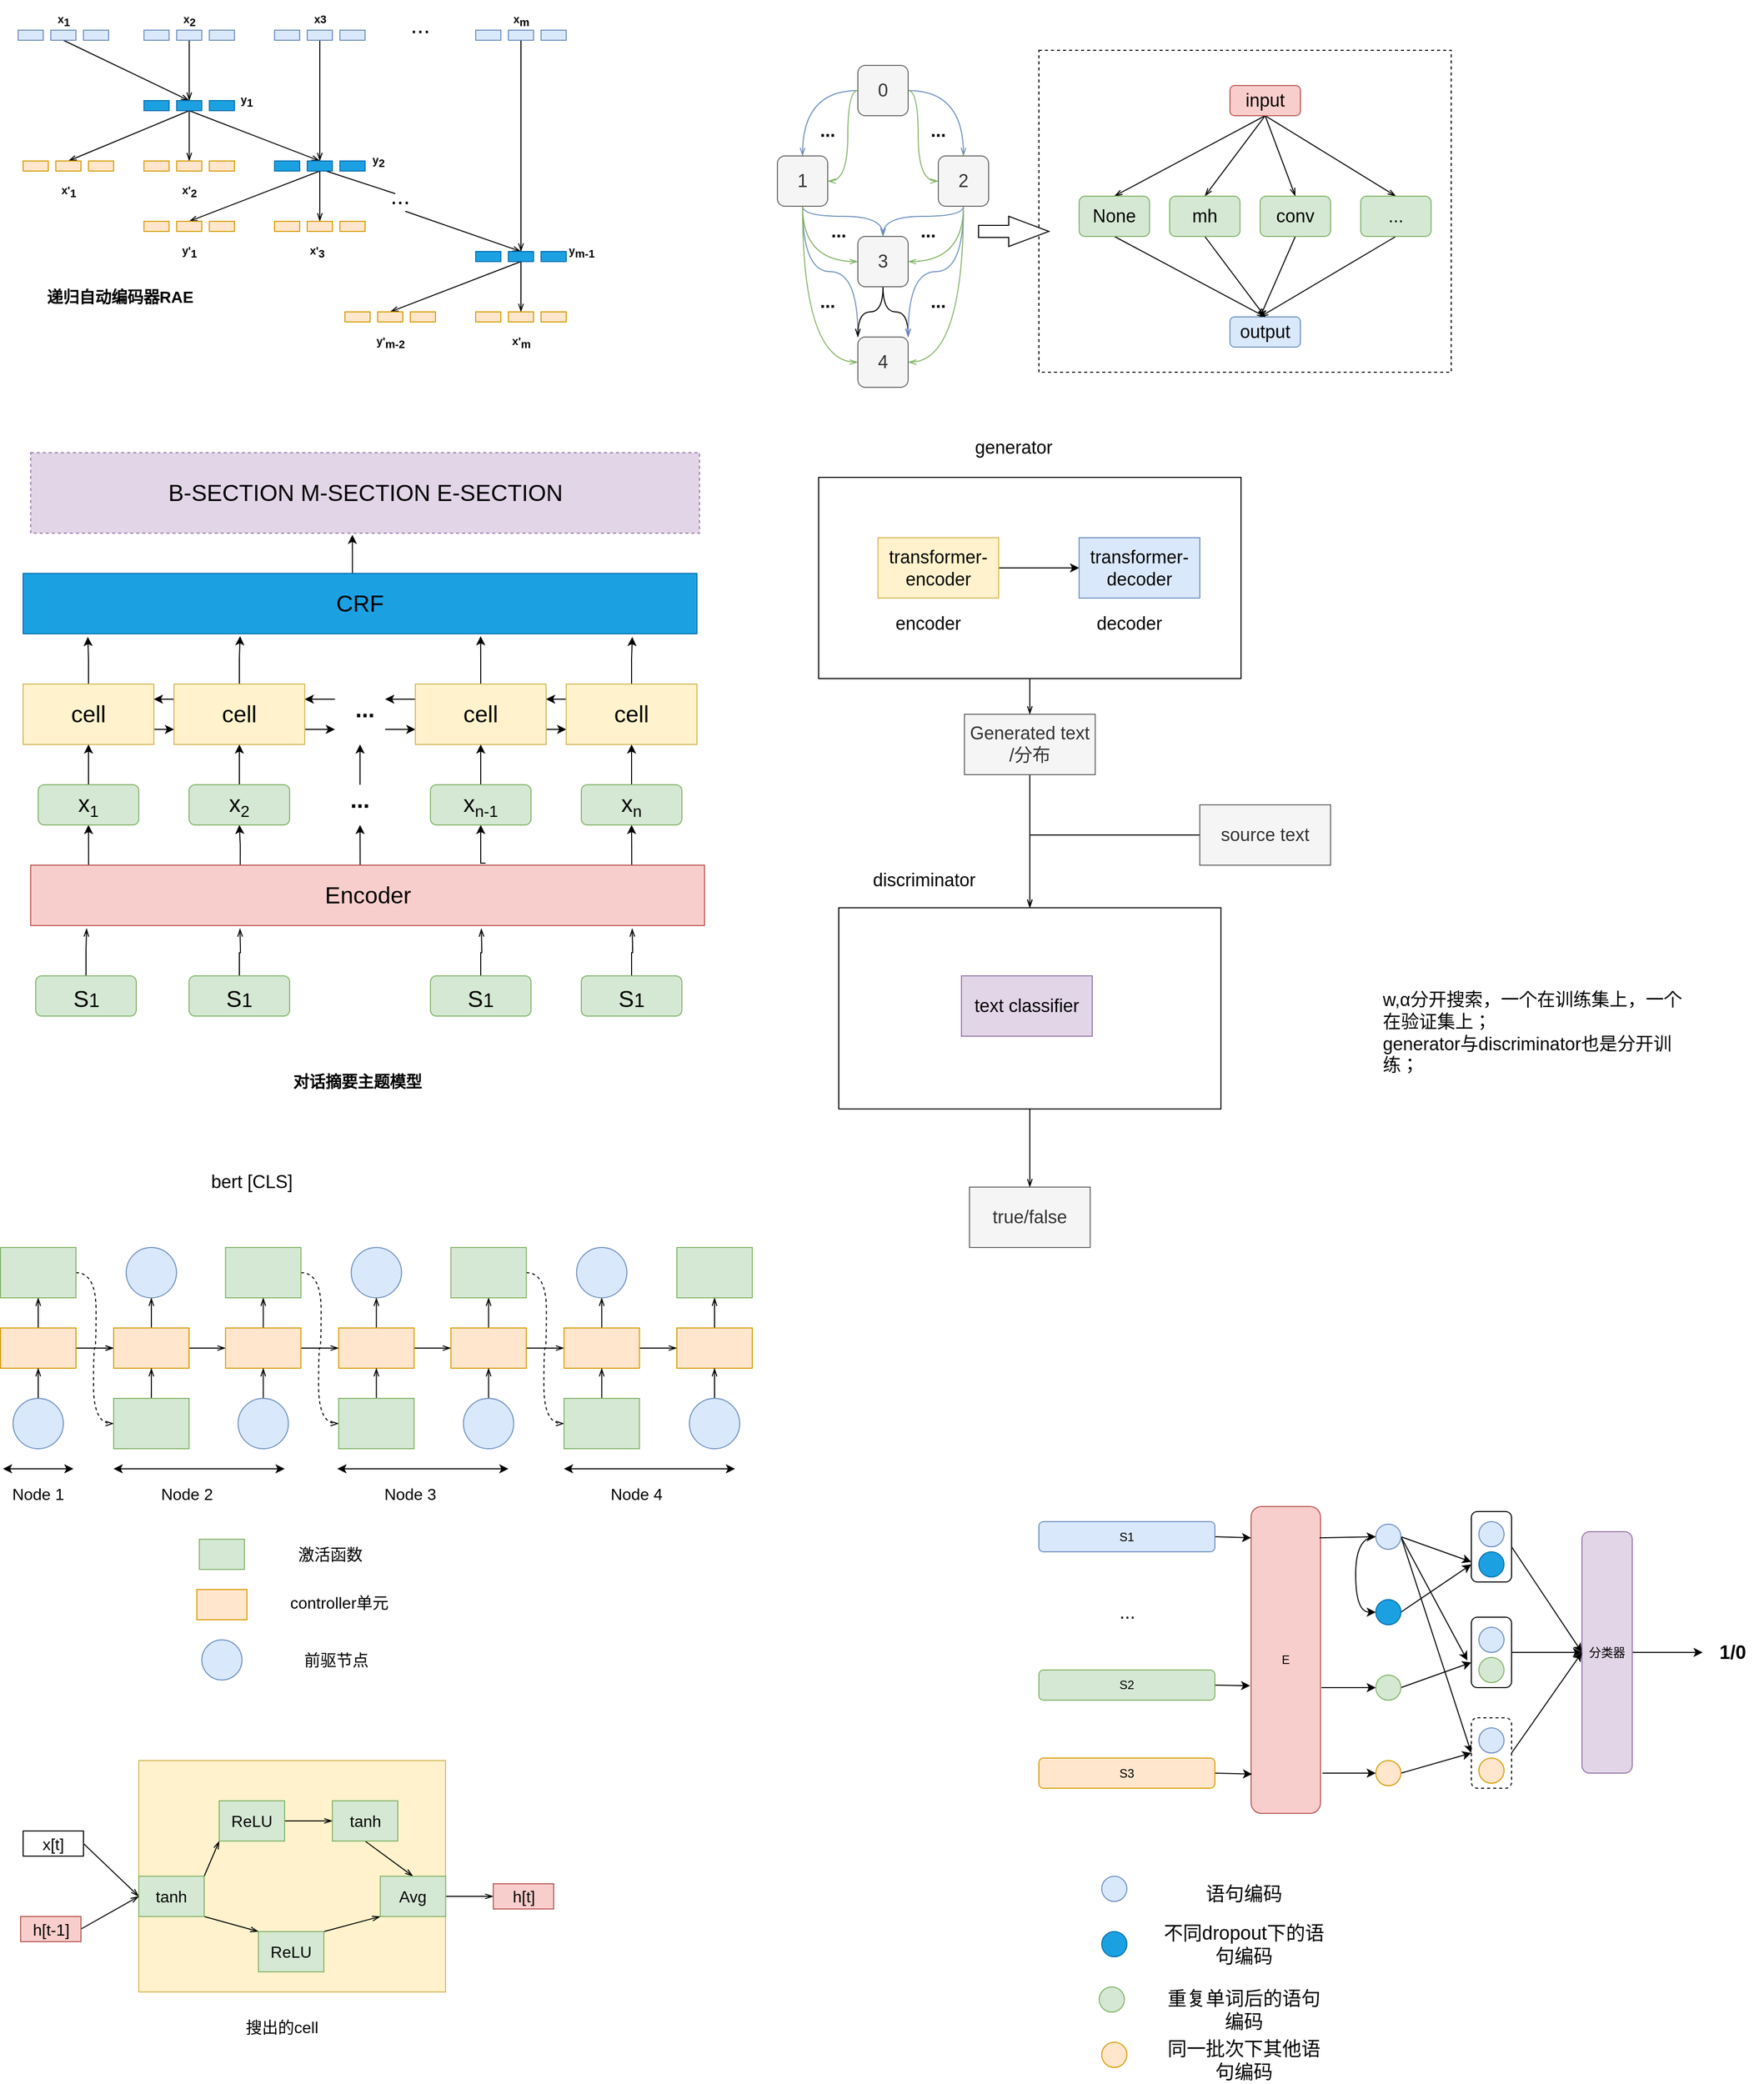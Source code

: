 <mxfile version="15.9.4" type="github">
  <diagram id="O8fMXsPhSYHXZ5gVg-el" name="Page-1">
    <mxGraphModel dx="1422" dy="760" grid="1" gridSize="10" guides="1" tooltips="1" connect="1" arrows="1" fold="1" page="1" pageScale="1" pageWidth="827" pageHeight="1169" math="0" shadow="0">
      <root>
        <mxCell id="0" />
        <mxCell id="1" parent="0" />
        <mxCell id="8r13QGJubAyrGGIX47ho-90" style="edgeStyle=none;rounded=0;orthogonalLoop=1;jettySize=auto;html=1;exitX=1;exitY=0.5;exitDx=0;exitDy=0;entryX=0;entryY=0.5;entryDx=0;entryDy=0;fontSize=19;startArrow=none;startFill=0;endArrow=classic;endFill=1;" edge="1" parent="1" source="8r13QGJubAyrGGIX47ho-55" target="8r13QGJubAyrGGIX47ho-31">
          <mxGeometry relative="1" as="geometry" />
        </mxCell>
        <mxCell id="8r13QGJubAyrGGIX47ho-55" value="" style="rounded=1;whiteSpace=wrap;html=1;" vertex="1" parent="1">
          <mxGeometry x="1500" y="1572.5" width="40" height="70" as="geometry" />
        </mxCell>
        <mxCell id="E94o1vfJvXE0FjkTLuiu-321" value="" style="rounded=0;whiteSpace=wrap;html=1;fontSize=16;strokeWidth=1;fillColor=#fff2cc;strokeColor=#d6b656;" parent="1" vertex="1">
          <mxGeometry x="175" y="1820" width="305" height="230" as="geometry" />
        </mxCell>
        <mxCell id="E94o1vfJvXE0FjkTLuiu-6" style="edgeStyle=orthogonalEdgeStyle;rounded=0;orthogonalLoop=1;jettySize=auto;html=1;exitX=1;exitY=0.75;exitDx=0;exitDy=0;entryX=0;entryY=0.75;entryDx=0;entryDy=0;" parent="1" source="E94o1vfJvXE0FjkTLuiu-1" target="E94o1vfJvXE0FjkTLuiu-2" edge="1">
          <mxGeometry relative="1" as="geometry" />
        </mxCell>
        <mxCell id="E94o1vfJvXE0FjkTLuiu-18" style="edgeStyle=orthogonalEdgeStyle;rounded=0;orthogonalLoop=1;jettySize=auto;html=1;exitX=1;exitY=0.25;exitDx=0;exitDy=0;fontSize=23;entryX=1;entryY=0.25;entryDx=0;entryDy=0;" parent="1" target="E94o1vfJvXE0FjkTLuiu-2" edge="1">
          <mxGeometry relative="1" as="geometry">
            <mxPoint x="370" y="765" as="sourcePoint" />
          </mxGeometry>
        </mxCell>
        <mxCell id="E94o1vfJvXE0FjkTLuiu-23" style="edgeStyle=orthogonalEdgeStyle;rounded=0;orthogonalLoop=1;jettySize=auto;html=1;exitX=0.5;exitY=0;exitDx=0;exitDy=0;entryX=0.096;entryY=1.053;entryDx=0;entryDy=0;entryPerimeter=0;fontSize=23;" parent="1" source="E94o1vfJvXE0FjkTLuiu-1" target="E94o1vfJvXE0FjkTLuiu-22" edge="1">
          <mxGeometry relative="1" as="geometry" />
        </mxCell>
        <mxCell id="E94o1vfJvXE0FjkTLuiu-1" value="&lt;font style=&quot;font-size: 23px&quot;&gt;cell&lt;/font&gt;" style="rounded=0;whiteSpace=wrap;html=1;fillColor=#fff2cc;strokeColor=#d6b656;" parent="1" vertex="1">
          <mxGeometry x="60" y="750" width="130" height="60" as="geometry" />
        </mxCell>
        <mxCell id="E94o1vfJvXE0FjkTLuiu-7" style="edgeStyle=orthogonalEdgeStyle;rounded=0;orthogonalLoop=1;jettySize=auto;html=1;exitX=0;exitY=0.25;exitDx=0;exitDy=0;entryX=1;entryY=0.25;entryDx=0;entryDy=0;" parent="1" source="E94o1vfJvXE0FjkTLuiu-2" target="E94o1vfJvXE0FjkTLuiu-1" edge="1">
          <mxGeometry relative="1" as="geometry" />
        </mxCell>
        <mxCell id="E94o1vfJvXE0FjkTLuiu-13" style="edgeStyle=orthogonalEdgeStyle;rounded=0;orthogonalLoop=1;jettySize=auto;html=1;exitX=1;exitY=0.75;exitDx=0;exitDy=0;fontSize=23;" parent="1" source="E94o1vfJvXE0FjkTLuiu-2" edge="1">
          <mxGeometry relative="1" as="geometry">
            <mxPoint x="370" y="795" as="targetPoint" />
          </mxGeometry>
        </mxCell>
        <mxCell id="E94o1vfJvXE0FjkTLuiu-24" style="edgeStyle=orthogonalEdgeStyle;rounded=0;orthogonalLoop=1;jettySize=auto;html=1;exitX=0.5;exitY=0;exitDx=0;exitDy=0;entryX=0.322;entryY=1.04;entryDx=0;entryDy=0;entryPerimeter=0;fontSize=23;" parent="1" source="E94o1vfJvXE0FjkTLuiu-2" target="E94o1vfJvXE0FjkTLuiu-22" edge="1">
          <mxGeometry relative="1" as="geometry" />
        </mxCell>
        <mxCell id="E94o1vfJvXE0FjkTLuiu-2" value="&lt;span style=&quot;font-size: 23px&quot;&gt;cell&lt;/span&gt;" style="rounded=0;whiteSpace=wrap;html=1;fillColor=#fff2cc;strokeColor=#d6b656;" parent="1" vertex="1">
          <mxGeometry x="210" y="750" width="130" height="60" as="geometry" />
        </mxCell>
        <mxCell id="E94o1vfJvXE0FjkTLuiu-15" style="edgeStyle=orthogonalEdgeStyle;rounded=0;orthogonalLoop=1;jettySize=auto;html=1;exitX=1;exitY=0.75;exitDx=0;exitDy=0;entryX=0;entryY=0.75;entryDx=0;entryDy=0;fontSize=23;" parent="1" source="E94o1vfJvXE0FjkTLuiu-8" target="E94o1vfJvXE0FjkTLuiu-11" edge="1">
          <mxGeometry relative="1" as="geometry" />
        </mxCell>
        <mxCell id="E94o1vfJvXE0FjkTLuiu-20" style="edgeStyle=orthogonalEdgeStyle;rounded=0;orthogonalLoop=1;jettySize=auto;html=1;exitX=0;exitY=0.25;exitDx=0;exitDy=0;fontSize=23;" parent="1" source="E94o1vfJvXE0FjkTLuiu-8" edge="1">
          <mxGeometry relative="1" as="geometry">
            <mxPoint x="420" y="765" as="targetPoint" />
          </mxGeometry>
        </mxCell>
        <mxCell id="E94o1vfJvXE0FjkTLuiu-21" style="edgeStyle=orthogonalEdgeStyle;rounded=0;orthogonalLoop=1;jettySize=auto;html=1;exitX=0;exitY=0.75;exitDx=0;exitDy=0;fontSize=23;entryX=0;entryY=0.75;entryDx=0;entryDy=0;" parent="1" target="E94o1vfJvXE0FjkTLuiu-8" edge="1">
          <mxGeometry relative="1" as="geometry">
            <mxPoint x="420" y="795" as="sourcePoint" />
          </mxGeometry>
        </mxCell>
        <mxCell id="E94o1vfJvXE0FjkTLuiu-25" style="edgeStyle=orthogonalEdgeStyle;rounded=0;orthogonalLoop=1;jettySize=auto;html=1;exitX=0.5;exitY=0;exitDx=0;exitDy=0;entryX=0.679;entryY=1.04;entryDx=0;entryDy=0;entryPerimeter=0;fontSize=23;" parent="1" source="E94o1vfJvXE0FjkTLuiu-8" target="E94o1vfJvXE0FjkTLuiu-22" edge="1">
          <mxGeometry relative="1" as="geometry" />
        </mxCell>
        <mxCell id="E94o1vfJvXE0FjkTLuiu-8" value="&lt;span style=&quot;font-size: 23px&quot;&gt;cell&lt;/span&gt;" style="rounded=0;whiteSpace=wrap;html=1;fillColor=#fff2cc;strokeColor=#d6b656;" parent="1" vertex="1">
          <mxGeometry x="450" y="750" width="130" height="60" as="geometry" />
        </mxCell>
        <mxCell id="E94o1vfJvXE0FjkTLuiu-16" style="edgeStyle=orthogonalEdgeStyle;rounded=0;orthogonalLoop=1;jettySize=auto;html=1;exitX=0;exitY=0.25;exitDx=0;exitDy=0;entryX=1;entryY=0.25;entryDx=0;entryDy=0;fontSize=23;" parent="1" source="E94o1vfJvXE0FjkTLuiu-11" target="E94o1vfJvXE0FjkTLuiu-8" edge="1">
          <mxGeometry relative="1" as="geometry" />
        </mxCell>
        <mxCell id="E94o1vfJvXE0FjkTLuiu-26" style="edgeStyle=orthogonalEdgeStyle;rounded=0;orthogonalLoop=1;jettySize=auto;html=1;exitX=0.5;exitY=0;exitDx=0;exitDy=0;entryX=0.904;entryY=1.053;entryDx=0;entryDy=0;entryPerimeter=0;fontSize=23;" parent="1" source="E94o1vfJvXE0FjkTLuiu-11" target="E94o1vfJvXE0FjkTLuiu-22" edge="1">
          <mxGeometry relative="1" as="geometry" />
        </mxCell>
        <mxCell id="E94o1vfJvXE0FjkTLuiu-11" value="&lt;span style=&quot;font-size: 23px&quot;&gt;cell&lt;/span&gt;" style="rounded=0;whiteSpace=wrap;html=1;fillColor=#fff2cc;strokeColor=#d6b656;" parent="1" vertex="1">
          <mxGeometry x="600" y="750" width="130" height="60" as="geometry" />
        </mxCell>
        <mxCell id="E94o1vfJvXE0FjkTLuiu-12" value="&lt;b&gt;&lt;font style=&quot;font-size: 23px&quot;&gt;...&lt;/font&gt;&lt;/b&gt;" style="text;html=1;strokeColor=none;fillColor=none;align=center;verticalAlign=middle;whiteSpace=wrap;rounded=0;" parent="1" vertex="1">
          <mxGeometry x="370" y="760" width="60" height="30" as="geometry" />
        </mxCell>
        <mxCell id="E94o1vfJvXE0FjkTLuiu-41" style="edgeStyle=orthogonalEdgeStyle;rounded=0;orthogonalLoop=1;jettySize=auto;html=1;exitX=0.5;exitY=0;exitDx=0;exitDy=0;entryX=0.481;entryY=1.02;entryDx=0;entryDy=0;entryPerimeter=0;fontSize=23;fontColor=#000000;" parent="1" source="E94o1vfJvXE0FjkTLuiu-22" target="E94o1vfJvXE0FjkTLuiu-40" edge="1">
          <mxGeometry relative="1" as="geometry" />
        </mxCell>
        <mxCell id="E94o1vfJvXE0FjkTLuiu-22" value="&lt;font color=&quot;#000000&quot;&gt;CRF&lt;/font&gt;" style="rounded=0;whiteSpace=wrap;html=1;fontSize=23;fillColor=#1ba1e2;strokeColor=#006EAF;fontColor=#ffffff;" parent="1" vertex="1">
          <mxGeometry x="60" y="640" width="670" height="60" as="geometry" />
        </mxCell>
        <mxCell id="E94o1vfJvXE0FjkTLuiu-32" style="edgeStyle=orthogonalEdgeStyle;rounded=0;orthogonalLoop=1;jettySize=auto;html=1;exitX=0.5;exitY=0;exitDx=0;exitDy=0;entryX=0.5;entryY=1;entryDx=0;entryDy=0;fontSize=23;fontColor=#000000;" parent="1" source="E94o1vfJvXE0FjkTLuiu-28" target="E94o1vfJvXE0FjkTLuiu-1" edge="1">
          <mxGeometry relative="1" as="geometry" />
        </mxCell>
        <mxCell id="E94o1vfJvXE0FjkTLuiu-61" style="edgeStyle=orthogonalEdgeStyle;rounded=0;orthogonalLoop=1;jettySize=auto;html=1;exitX=0.086;exitY=0.033;exitDx=0;exitDy=0;entryX=0.5;entryY=1;entryDx=0;entryDy=0;fontSize=23;fontColor=#000000;exitPerimeter=0;" parent="1" source="E94o1vfJvXE0FjkTLuiu-43" target="E94o1vfJvXE0FjkTLuiu-28" edge="1">
          <mxGeometry relative="1" as="geometry" />
        </mxCell>
        <mxCell id="E94o1vfJvXE0FjkTLuiu-28" value="x&lt;span style=&quot;font-size: 19.167px&quot;&gt;&lt;sub&gt;1&lt;/sub&gt;&lt;/span&gt;" style="rounded=1;whiteSpace=wrap;html=1;fontSize=23;fillColor=#d5e8d4;strokeColor=#82b366;" parent="1" vertex="1">
          <mxGeometry x="75" y="850" width="100" height="40" as="geometry" />
        </mxCell>
        <mxCell id="E94o1vfJvXE0FjkTLuiu-33" style="edgeStyle=orthogonalEdgeStyle;rounded=0;orthogonalLoop=1;jettySize=auto;html=1;exitX=0.5;exitY=0;exitDx=0;exitDy=0;entryX=0.5;entryY=1;entryDx=0;entryDy=0;fontSize=23;fontColor=#000000;" parent="1" source="E94o1vfJvXE0FjkTLuiu-29" target="E94o1vfJvXE0FjkTLuiu-2" edge="1">
          <mxGeometry relative="1" as="geometry" />
        </mxCell>
        <mxCell id="E94o1vfJvXE0FjkTLuiu-62" style="edgeStyle=orthogonalEdgeStyle;rounded=0;orthogonalLoop=1;jettySize=auto;html=1;exitX=0.311;exitY=0.007;exitDx=0;exitDy=0;entryX=0.5;entryY=1;entryDx=0;entryDy=0;fontSize=23;fontColor=#000000;exitPerimeter=0;" parent="1" source="E94o1vfJvXE0FjkTLuiu-43" target="E94o1vfJvXE0FjkTLuiu-29" edge="1">
          <mxGeometry relative="1" as="geometry" />
        </mxCell>
        <mxCell id="E94o1vfJvXE0FjkTLuiu-29" value="x&lt;span style=&quot;font-size: 19.167px&quot;&gt;&lt;sub&gt;2&lt;/sub&gt;&lt;/span&gt;" style="rounded=1;whiteSpace=wrap;html=1;fontSize=23;fillColor=#d5e8d4;strokeColor=#82b366;" parent="1" vertex="1">
          <mxGeometry x="225" y="850" width="100" height="40" as="geometry" />
        </mxCell>
        <mxCell id="E94o1vfJvXE0FjkTLuiu-34" style="edgeStyle=orthogonalEdgeStyle;rounded=0;orthogonalLoop=1;jettySize=auto;html=1;exitX=0.5;exitY=0;exitDx=0;exitDy=0;entryX=0.5;entryY=1;entryDx=0;entryDy=0;fontSize=23;fontColor=#000000;" parent="1" source="E94o1vfJvXE0FjkTLuiu-30" target="E94o1vfJvXE0FjkTLuiu-8" edge="1">
          <mxGeometry relative="1" as="geometry" />
        </mxCell>
        <mxCell id="E94o1vfJvXE0FjkTLuiu-63" style="edgeStyle=orthogonalEdgeStyle;rounded=0;orthogonalLoop=1;jettySize=auto;html=1;exitX=0.675;exitY=-0.033;exitDx=0;exitDy=0;entryX=0.5;entryY=1;entryDx=0;entryDy=0;fontSize=23;fontColor=#000000;exitPerimeter=0;" parent="1" source="E94o1vfJvXE0FjkTLuiu-43" target="E94o1vfJvXE0FjkTLuiu-30" edge="1">
          <mxGeometry relative="1" as="geometry" />
        </mxCell>
        <mxCell id="E94o1vfJvXE0FjkTLuiu-30" value="x&lt;span style=&quot;font-size: 19.167px&quot;&gt;&lt;sub&gt;n-1&lt;/sub&gt;&lt;/span&gt;" style="rounded=1;whiteSpace=wrap;html=1;fontSize=23;fillColor=#d5e8d4;strokeColor=#82b366;" parent="1" vertex="1">
          <mxGeometry x="465" y="850" width="100" height="40" as="geometry" />
        </mxCell>
        <mxCell id="E94o1vfJvXE0FjkTLuiu-36" style="edgeStyle=orthogonalEdgeStyle;rounded=0;orthogonalLoop=1;jettySize=auto;html=1;exitX=0.5;exitY=0;exitDx=0;exitDy=0;entryX=0.5;entryY=1;entryDx=0;entryDy=0;fontSize=23;fontColor=#000000;" parent="1" source="E94o1vfJvXE0FjkTLuiu-31" target="E94o1vfJvXE0FjkTLuiu-11" edge="1">
          <mxGeometry relative="1" as="geometry" />
        </mxCell>
        <mxCell id="E94o1vfJvXE0FjkTLuiu-64" style="edgeStyle=orthogonalEdgeStyle;rounded=0;orthogonalLoop=1;jettySize=auto;html=1;exitX=0.892;exitY=0.02;exitDx=0;exitDy=0;entryX=0.5;entryY=1;entryDx=0;entryDy=0;fontSize=23;fontColor=#000000;exitPerimeter=0;" parent="1" source="E94o1vfJvXE0FjkTLuiu-43" target="E94o1vfJvXE0FjkTLuiu-31" edge="1">
          <mxGeometry relative="1" as="geometry" />
        </mxCell>
        <mxCell id="E94o1vfJvXE0FjkTLuiu-31" value="x&lt;span style=&quot;font-size: 19.167px&quot;&gt;&lt;sub&gt;n&lt;/sub&gt;&lt;/span&gt;" style="rounded=1;whiteSpace=wrap;html=1;fontSize=23;fillColor=#d5e8d4;strokeColor=#82b366;" parent="1" vertex="1">
          <mxGeometry x="615" y="850" width="100" height="40" as="geometry" />
        </mxCell>
        <mxCell id="E94o1vfJvXE0FjkTLuiu-66" style="edgeStyle=orthogonalEdgeStyle;rounded=0;orthogonalLoop=1;jettySize=auto;html=1;exitX=0.489;exitY=-0.007;exitDx=0;exitDy=0;fontSize=23;fontColor=#000000;exitPerimeter=0;" parent="1" source="E94o1vfJvXE0FjkTLuiu-43" edge="1">
          <mxGeometry relative="1" as="geometry">
            <mxPoint x="395" y="890" as="targetPoint" />
          </mxGeometry>
        </mxCell>
        <mxCell id="E94o1vfJvXE0FjkTLuiu-72" style="edgeStyle=orthogonalEdgeStyle;rounded=0;orthogonalLoop=1;jettySize=auto;html=1;exitX=0.5;exitY=0;exitDx=0;exitDy=0;fontSize=23;fontColor=#000000;" parent="1" source="E94o1vfJvXE0FjkTLuiu-39" edge="1">
          <mxGeometry relative="1" as="geometry">
            <mxPoint x="395" y="810" as="targetPoint" />
          </mxGeometry>
        </mxCell>
        <mxCell id="E94o1vfJvXE0FjkTLuiu-39" value="&lt;b&gt;&lt;font style=&quot;font-size: 23px&quot;&gt;...&lt;/font&gt;&lt;/b&gt;" style="text;html=1;strokeColor=none;fillColor=none;align=center;verticalAlign=middle;whiteSpace=wrap;rounded=0;" parent="1" vertex="1">
          <mxGeometry x="365" y="850" width="60" height="30" as="geometry" />
        </mxCell>
        <mxCell id="E94o1vfJvXE0FjkTLuiu-40" value="B-SECTION M-SECTION E-SECTION" style="rounded=0;whiteSpace=wrap;html=1;fontSize=23;dashed=1;fillColor=#e1d5e7;strokeColor=#9673a6;" parent="1" vertex="1">
          <mxGeometry x="67.5" y="520" width="665" height="80" as="geometry" />
        </mxCell>
        <mxCell id="E94o1vfJvXE0FjkTLuiu-43" value="&lt;font color=&quot;#000000&quot;&gt;Encoder&lt;/font&gt;" style="rounded=0;whiteSpace=wrap;html=1;fontSize=23;fillColor=#f8cecc;strokeColor=#b85450;" parent="1" vertex="1">
          <mxGeometry x="67.5" y="930" width="670" height="60" as="geometry" />
        </mxCell>
        <mxCell id="j7-2GpDk1bKGMOzsj5Nw-148" style="edgeStyle=orthogonalEdgeStyle;rounded=0;orthogonalLoop=1;jettySize=auto;html=1;exitX=0.5;exitY=0;exitDx=0;exitDy=0;entryX=0.083;entryY=1.049;entryDx=0;entryDy=0;entryPerimeter=0;fontSize=18;endArrow=openThin;endFill=0;" parent="1" source="E94o1vfJvXE0FjkTLuiu-44" target="E94o1vfJvXE0FjkTLuiu-43" edge="1">
          <mxGeometry relative="1" as="geometry" />
        </mxCell>
        <mxCell id="E94o1vfJvXE0FjkTLuiu-44" value="&lt;sub&gt;&lt;span style=&quot;font-size: 23px&quot;&gt;S&lt;/span&gt;&lt;span style=&quot;font-size: 19.167px&quot;&gt;1&lt;/span&gt;&lt;/sub&gt;" style="rounded=1;whiteSpace=wrap;html=1;fontSize=23;fillColor=#d5e8d4;strokeColor=#82b366;" parent="1" vertex="1">
          <mxGeometry x="72.5" y="1040" width="100" height="40" as="geometry" />
        </mxCell>
        <mxCell id="E94o1vfJvXE0FjkTLuiu-107" value="" style="rounded=0;whiteSpace=wrap;html=1;fontSize=23;strokeWidth=1;fillColor=#dae8fc;strokeColor=#6c8ebf;" parent="1" vertex="1">
          <mxGeometry x="55" y="100" width="25" height="10" as="geometry" />
        </mxCell>
        <mxCell id="E94o1vfJvXE0FjkTLuiu-146" style="edgeStyle=none;rounded=0;orthogonalLoop=1;jettySize=auto;html=1;exitX=0.5;exitY=1;exitDx=0;exitDy=0;entryX=0.5;entryY=0;entryDx=0;entryDy=0;fontSize=23;fontColor=#000000;strokeWidth=1;endArrow=openThin;endFill=0;" parent="1" source="E94o1vfJvXE0FjkTLuiu-110" target="E94o1vfJvXE0FjkTLuiu-130" edge="1">
          <mxGeometry relative="1" as="geometry" />
        </mxCell>
        <mxCell id="E94o1vfJvXE0FjkTLuiu-110" value="" style="rounded=0;whiteSpace=wrap;html=1;fontSize=23;strokeWidth=1;fillColor=#dae8fc;strokeColor=#6c8ebf;" parent="1" vertex="1">
          <mxGeometry x="87.5" y="100" width="25" height="10" as="geometry" />
        </mxCell>
        <mxCell id="E94o1vfJvXE0FjkTLuiu-113" value="" style="rounded=0;whiteSpace=wrap;html=1;fontSize=23;strokeWidth=1;fillColor=#dae8fc;strokeColor=#6c8ebf;" parent="1" vertex="1">
          <mxGeometry x="120" y="100" width="25" height="10" as="geometry" />
        </mxCell>
        <mxCell id="E94o1vfJvXE0FjkTLuiu-120" value="" style="rounded=0;whiteSpace=wrap;html=1;fontSize=23;strokeWidth=1;fillColor=#dae8fc;strokeColor=#6c8ebf;" parent="1" vertex="1">
          <mxGeometry x="180.15" y="100" width="25" height="10" as="geometry" />
        </mxCell>
        <mxCell id="E94o1vfJvXE0FjkTLuiu-145" style="edgeStyle=none;rounded=0;orthogonalLoop=1;jettySize=auto;html=1;exitX=0.5;exitY=1;exitDx=0;exitDy=0;entryX=0.5;entryY=0;entryDx=0;entryDy=0;fontSize=23;fontColor=#000000;endArrow=openThin;endFill=0;" parent="1" source="E94o1vfJvXE0FjkTLuiu-121" target="E94o1vfJvXE0FjkTLuiu-130" edge="1">
          <mxGeometry relative="1" as="geometry" />
        </mxCell>
        <mxCell id="E94o1vfJvXE0FjkTLuiu-121" value="" style="rounded=0;whiteSpace=wrap;html=1;fontSize=23;strokeWidth=1;fillColor=#dae8fc;strokeColor=#6c8ebf;" parent="1" vertex="1">
          <mxGeometry x="212.65" y="100" width="25" height="10" as="geometry" />
        </mxCell>
        <mxCell id="E94o1vfJvXE0FjkTLuiu-122" value="" style="rounded=0;whiteSpace=wrap;html=1;fontSize=23;strokeWidth=1;fillColor=#dae8fc;strokeColor=#6c8ebf;" parent="1" vertex="1">
          <mxGeometry x="245.15" y="100" width="25" height="10" as="geometry" />
        </mxCell>
        <mxCell id="E94o1vfJvXE0FjkTLuiu-123" value="" style="rounded=0;whiteSpace=wrap;html=1;fontSize=23;strokeWidth=1;fillColor=#dae8fc;strokeColor=#6c8ebf;" parent="1" vertex="1">
          <mxGeometry x="310" y="100" width="25" height="10" as="geometry" />
        </mxCell>
        <mxCell id="E94o1vfJvXE0FjkTLuiu-160" style="edgeStyle=none;rounded=0;orthogonalLoop=1;jettySize=auto;html=1;exitX=0.5;exitY=1;exitDx=0;exitDy=0;fontSize=23;fontColor=#000000;endArrow=openThin;endFill=0;strokeWidth=1;" parent="1" source="E94o1vfJvXE0FjkTLuiu-124" edge="1">
          <mxGeometry relative="1" as="geometry">
            <mxPoint x="355" y="230" as="targetPoint" />
          </mxGeometry>
        </mxCell>
        <mxCell id="E94o1vfJvXE0FjkTLuiu-124" value="" style="rounded=0;whiteSpace=wrap;html=1;fontSize=23;strokeWidth=1;fillColor=#dae8fc;strokeColor=#6c8ebf;" parent="1" vertex="1">
          <mxGeometry x="342.5" y="100" width="25" height="10" as="geometry" />
        </mxCell>
        <mxCell id="E94o1vfJvXE0FjkTLuiu-125" value="" style="rounded=0;whiteSpace=wrap;html=1;fontSize=23;strokeWidth=1;fillColor=#dae8fc;strokeColor=#6c8ebf;" parent="1" vertex="1">
          <mxGeometry x="375" y="100" width="25" height="10" as="geometry" />
        </mxCell>
        <mxCell id="E94o1vfJvXE0FjkTLuiu-126" value="" style="rounded=0;whiteSpace=wrap;html=1;fontSize=23;strokeWidth=1;fillColor=#dae8fc;strokeColor=#6c8ebf;" parent="1" vertex="1">
          <mxGeometry x="510" y="100" width="25" height="10" as="geometry" />
        </mxCell>
        <mxCell id="E94o1vfJvXE0FjkTLuiu-191" style="edgeStyle=none;rounded=0;orthogonalLoop=1;jettySize=auto;html=1;exitX=0.5;exitY=1;exitDx=0;exitDy=0;entryX=0.5;entryY=0;entryDx=0;entryDy=0;fontSize=23;fontColor=#000000;endArrow=openThin;endFill=0;strokeWidth=1;" parent="1" source="E94o1vfJvXE0FjkTLuiu-127" target="E94o1vfJvXE0FjkTLuiu-189" edge="1">
          <mxGeometry relative="1" as="geometry" />
        </mxCell>
        <mxCell id="E94o1vfJvXE0FjkTLuiu-127" value="" style="rounded=0;whiteSpace=wrap;html=1;fontSize=23;strokeWidth=1;fillColor=#dae8fc;strokeColor=#6c8ebf;" parent="1" vertex="1">
          <mxGeometry x="542.5" y="100" width="25" height="10" as="geometry" />
        </mxCell>
        <mxCell id="E94o1vfJvXE0FjkTLuiu-128" value="" style="rounded=0;whiteSpace=wrap;html=1;fontSize=23;strokeWidth=1;fillColor=#dae8fc;strokeColor=#6c8ebf;" parent="1" vertex="1">
          <mxGeometry x="575" y="100" width="25" height="10" as="geometry" />
        </mxCell>
        <mxCell id="E94o1vfJvXE0FjkTLuiu-129" value="" style="rounded=0;whiteSpace=wrap;html=1;fontSize=23;fontColor=#ffffff;strokeWidth=1;fillColor=#1ba1e2;strokeColor=#006EAF;" parent="1" vertex="1">
          <mxGeometry x="180.15" y="170" width="25" height="10" as="geometry" />
        </mxCell>
        <mxCell id="E94o1vfJvXE0FjkTLuiu-147" style="edgeStyle=none;rounded=0;orthogonalLoop=1;jettySize=auto;html=1;exitX=0.5;exitY=1;exitDx=0;exitDy=0;entryX=0.5;entryY=0;entryDx=0;entryDy=0;fontSize=23;fontColor=#000000;endArrow=openThin;endFill=0;" parent="1" source="E94o1vfJvXE0FjkTLuiu-130" target="E94o1vfJvXE0FjkTLuiu-139" edge="1">
          <mxGeometry relative="1" as="geometry" />
        </mxCell>
        <mxCell id="E94o1vfJvXE0FjkTLuiu-149" style="edgeStyle=none;rounded=0;orthogonalLoop=1;jettySize=auto;html=1;exitX=0.5;exitY=1;exitDx=0;exitDy=0;entryX=0.5;entryY=0;entryDx=0;entryDy=0;fontSize=23;fontColor=#000000;endArrow=openThin;endFill=0;" parent="1" source="E94o1vfJvXE0FjkTLuiu-130" target="E94o1vfJvXE0FjkTLuiu-142" edge="1">
          <mxGeometry relative="1" as="geometry" />
        </mxCell>
        <mxCell id="E94o1vfJvXE0FjkTLuiu-159" style="edgeStyle=none;rounded=0;orthogonalLoop=1;jettySize=auto;html=1;exitX=0.5;exitY=1;exitDx=0;exitDy=0;entryX=0.5;entryY=0;entryDx=0;entryDy=0;fontSize=23;fontColor=#000000;endArrow=openThin;endFill=0;strokeWidth=1;" parent="1" source="E94o1vfJvXE0FjkTLuiu-130" target="E94o1vfJvXE0FjkTLuiu-151" edge="1">
          <mxGeometry relative="1" as="geometry" />
        </mxCell>
        <mxCell id="E94o1vfJvXE0FjkTLuiu-130" value="" style="rounded=0;whiteSpace=wrap;html=1;fontSize=23;fontColor=#ffffff;strokeWidth=1;fillColor=#1ba1e2;strokeColor=#006EAF;" parent="1" vertex="1">
          <mxGeometry x="212.65" y="170" width="25" height="10" as="geometry" />
        </mxCell>
        <mxCell id="E94o1vfJvXE0FjkTLuiu-131" value="" style="rounded=0;whiteSpace=wrap;html=1;fontSize=23;fontColor=#ffffff;strokeWidth=1;fillColor=#1ba1e2;strokeColor=#006EAF;" parent="1" vertex="1">
          <mxGeometry x="245.15" y="170" width="25" height="10" as="geometry" />
        </mxCell>
        <mxCell id="E94o1vfJvXE0FjkTLuiu-138" value="" style="rounded=0;whiteSpace=wrap;html=1;fontSize=23;strokeWidth=1;fillColor=#ffe6cc;strokeColor=#d79b00;" parent="1" vertex="1">
          <mxGeometry x="60" y="230" width="25" height="10" as="geometry" />
        </mxCell>
        <mxCell id="E94o1vfJvXE0FjkTLuiu-139" value="" style="rounded=0;whiteSpace=wrap;html=1;fontSize=23;strokeWidth=1;fillColor=#ffe6cc;strokeColor=#d79b00;" parent="1" vertex="1">
          <mxGeometry x="92.5" y="230" width="25" height="10" as="geometry" />
        </mxCell>
        <mxCell id="E94o1vfJvXE0FjkTLuiu-140" value="" style="rounded=0;whiteSpace=wrap;html=1;fontSize=23;strokeWidth=1;fillColor=#ffe6cc;strokeColor=#d79b00;" parent="1" vertex="1">
          <mxGeometry x="125" y="230" width="25" height="10" as="geometry" />
        </mxCell>
        <mxCell id="E94o1vfJvXE0FjkTLuiu-141" value="" style="rounded=0;whiteSpace=wrap;html=1;fontSize=23;strokeWidth=1;fillColor=#ffe6cc;strokeColor=#d79b00;" parent="1" vertex="1">
          <mxGeometry x="180.15" y="230" width="25" height="10" as="geometry" />
        </mxCell>
        <mxCell id="E94o1vfJvXE0FjkTLuiu-142" value="" style="rounded=0;whiteSpace=wrap;html=1;fontSize=23;strokeWidth=1;fillColor=#ffe6cc;strokeColor=#d79b00;" parent="1" vertex="1">
          <mxGeometry x="212.65" y="230" width="25" height="10" as="geometry" />
        </mxCell>
        <mxCell id="E94o1vfJvXE0FjkTLuiu-143" value="" style="rounded=0;whiteSpace=wrap;html=1;fontSize=23;strokeWidth=1;fillColor=#ffe6cc;strokeColor=#d79b00;" parent="1" vertex="1">
          <mxGeometry x="245.15" y="230" width="25" height="10" as="geometry" />
        </mxCell>
        <mxCell id="E94o1vfJvXE0FjkTLuiu-150" value="" style="rounded=0;whiteSpace=wrap;html=1;fontSize=23;fontColor=#ffffff;strokeWidth=1;fillColor=#1ba1e2;strokeColor=#006EAF;" parent="1" vertex="1">
          <mxGeometry x="310" y="230" width="25" height="10" as="geometry" />
        </mxCell>
        <mxCell id="E94o1vfJvXE0FjkTLuiu-161" style="edgeStyle=none;rounded=0;orthogonalLoop=1;jettySize=auto;html=1;exitX=0.5;exitY=1;exitDx=0;exitDy=0;entryX=0.5;entryY=0;entryDx=0;entryDy=0;fontSize=23;fontColor=#000000;endArrow=openThin;endFill=0;strokeWidth=1;" parent="1" source="E94o1vfJvXE0FjkTLuiu-151" target="E94o1vfJvXE0FjkTLuiu-157" edge="1">
          <mxGeometry relative="1" as="geometry" />
        </mxCell>
        <mxCell id="E94o1vfJvXE0FjkTLuiu-162" style="edgeStyle=none;rounded=0;orthogonalLoop=1;jettySize=auto;html=1;exitX=0.5;exitY=1;exitDx=0;exitDy=0;entryX=0.5;entryY=0;entryDx=0;entryDy=0;fontSize=23;fontColor=#000000;endArrow=openThin;endFill=0;strokeWidth=1;" parent="1" source="E94o1vfJvXE0FjkTLuiu-151" target="E94o1vfJvXE0FjkTLuiu-154" edge="1">
          <mxGeometry relative="1" as="geometry" />
        </mxCell>
        <mxCell id="E94o1vfJvXE0FjkTLuiu-186" style="edgeStyle=none;rounded=0;orthogonalLoop=1;jettySize=auto;html=1;exitX=0.75;exitY=1;exitDx=0;exitDy=0;fontSize=23;fontColor=#000000;endArrow=none;endFill=0;strokeWidth=1;entryX=0;entryY=0.25;entryDx=0;entryDy=0;" parent="1" source="E94o1vfJvXE0FjkTLuiu-151" target="E94o1vfJvXE0FjkTLuiu-180" edge="1">
          <mxGeometry relative="1" as="geometry">
            <mxPoint x="420" y="260" as="targetPoint" />
          </mxGeometry>
        </mxCell>
        <mxCell id="E94o1vfJvXE0FjkTLuiu-151" value="" style="rounded=0;whiteSpace=wrap;html=1;fontSize=23;fontColor=#ffffff;strokeWidth=1;fillColor=#1ba1e2;strokeColor=#006EAF;" parent="1" vertex="1">
          <mxGeometry x="342.5" y="230" width="25" height="10" as="geometry" />
        </mxCell>
        <mxCell id="E94o1vfJvXE0FjkTLuiu-152" value="" style="rounded=0;whiteSpace=wrap;html=1;fontSize=23;fontColor=#ffffff;strokeWidth=1;fillColor=#1ba1e2;strokeColor=#006EAF;" parent="1" vertex="1">
          <mxGeometry x="375" y="230" width="25" height="10" as="geometry" />
        </mxCell>
        <mxCell id="E94o1vfJvXE0FjkTLuiu-153" value="" style="rounded=0;whiteSpace=wrap;html=1;fontSize=23;strokeWidth=1;fillColor=#ffe6cc;strokeColor=#d79b00;" parent="1" vertex="1">
          <mxGeometry x="310" y="290" width="25" height="10" as="geometry" />
        </mxCell>
        <mxCell id="E94o1vfJvXE0FjkTLuiu-154" value="" style="rounded=0;whiteSpace=wrap;html=1;fontSize=23;strokeWidth=1;fillColor=#ffe6cc;strokeColor=#d79b00;" parent="1" vertex="1">
          <mxGeometry x="342.5" y="290" width="25" height="10" as="geometry" />
        </mxCell>
        <mxCell id="E94o1vfJvXE0FjkTLuiu-155" value="" style="rounded=0;whiteSpace=wrap;html=1;fontSize=23;strokeWidth=1;fillColor=#ffe6cc;strokeColor=#d79b00;" parent="1" vertex="1">
          <mxGeometry x="375" y="290" width="25" height="10" as="geometry" />
        </mxCell>
        <mxCell id="E94o1vfJvXE0FjkTLuiu-156" value="" style="rounded=0;whiteSpace=wrap;html=1;fontSize=23;strokeWidth=1;fillColor=#ffe6cc;strokeColor=#d79b00;" parent="1" vertex="1">
          <mxGeometry x="180.15" y="290" width="25" height="10" as="geometry" />
        </mxCell>
        <mxCell id="E94o1vfJvXE0FjkTLuiu-157" value="" style="rounded=0;whiteSpace=wrap;html=1;fontSize=23;strokeWidth=1;fillColor=#ffe6cc;strokeColor=#d79b00;" parent="1" vertex="1">
          <mxGeometry x="212.65" y="290" width="25" height="10" as="geometry" />
        </mxCell>
        <mxCell id="E94o1vfJvXE0FjkTLuiu-158" value="" style="rounded=0;whiteSpace=wrap;html=1;fontSize=23;strokeWidth=1;fillColor=#ffe6cc;strokeColor=#d79b00;" parent="1" vertex="1">
          <mxGeometry x="245.15" y="290" width="25" height="10" as="geometry" />
        </mxCell>
        <mxCell id="E94o1vfJvXE0FjkTLuiu-180" value="..." style="text;html=1;strokeColor=none;fillColor=none;align=center;verticalAlign=middle;whiteSpace=wrap;rounded=0;fontSize=23;fontColor=#000000;" parent="1" vertex="1">
          <mxGeometry x="430" y="260" width="10" height="10" as="geometry" />
        </mxCell>
        <mxCell id="E94o1vfJvXE0FjkTLuiu-181" value="..." style="text;html=1;strokeColor=none;fillColor=none;align=center;verticalAlign=middle;whiteSpace=wrap;rounded=0;fontSize=23;fontColor=#000000;" parent="1" vertex="1">
          <mxGeometry x="450" y="90" width="10" height="10" as="geometry" />
        </mxCell>
        <mxCell id="E94o1vfJvXE0FjkTLuiu-187" value="" style="endArrow=openThin;html=1;rounded=0;fontSize=23;fontColor=#000000;strokeWidth=1;entryX=0.5;entryY=0;entryDx=0;entryDy=0;endFill=0;" parent="1" target="E94o1vfJvXE0FjkTLuiu-189" edge="1">
          <mxGeometry width="50" height="50" relative="1" as="geometry">
            <mxPoint x="440" y="280" as="sourcePoint" />
            <mxPoint x="500" y="300" as="targetPoint" />
            <Array as="points" />
          </mxGeometry>
        </mxCell>
        <mxCell id="E94o1vfJvXE0FjkTLuiu-188" value="" style="rounded=0;whiteSpace=wrap;html=1;fontSize=23;fontColor=#ffffff;strokeWidth=1;fillColor=#1ba1e2;strokeColor=#006EAF;" parent="1" vertex="1">
          <mxGeometry x="510" y="320" width="25" height="10" as="geometry" />
        </mxCell>
        <mxCell id="E94o1vfJvXE0FjkTLuiu-198" style="edgeStyle=none;rounded=0;orthogonalLoop=1;jettySize=auto;html=1;exitX=0.5;exitY=1;exitDx=0;exitDy=0;entryX=0.5;entryY=0;entryDx=0;entryDy=0;fontSize=23;fontColor=#000000;endArrow=openThin;endFill=0;strokeWidth=1;" parent="1" source="E94o1vfJvXE0FjkTLuiu-189" target="E94o1vfJvXE0FjkTLuiu-196" edge="1">
          <mxGeometry relative="1" as="geometry" />
        </mxCell>
        <mxCell id="E94o1vfJvXE0FjkTLuiu-199" style="edgeStyle=none;rounded=0;orthogonalLoop=1;jettySize=auto;html=1;exitX=0.5;exitY=1;exitDx=0;exitDy=0;entryX=0.5;entryY=0;entryDx=0;entryDy=0;fontSize=23;fontColor=#000000;endArrow=openThin;endFill=0;strokeWidth=1;" parent="1" source="E94o1vfJvXE0FjkTLuiu-189" target="E94o1vfJvXE0FjkTLuiu-193" edge="1">
          <mxGeometry relative="1" as="geometry" />
        </mxCell>
        <mxCell id="E94o1vfJvXE0FjkTLuiu-189" value="" style="rounded=0;whiteSpace=wrap;html=1;fontSize=23;fontColor=#ffffff;strokeWidth=1;fillColor=#1ba1e2;strokeColor=#006EAF;" parent="1" vertex="1">
          <mxGeometry x="542.5" y="320" width="25" height="10" as="geometry" />
        </mxCell>
        <mxCell id="E94o1vfJvXE0FjkTLuiu-190" value="" style="rounded=0;whiteSpace=wrap;html=1;fontSize=23;fontColor=#ffffff;strokeWidth=1;fillColor=#1ba1e2;strokeColor=#006EAF;" parent="1" vertex="1">
          <mxGeometry x="575" y="320" width="25" height="10" as="geometry" />
        </mxCell>
        <mxCell id="E94o1vfJvXE0FjkTLuiu-192" value="" style="rounded=0;whiteSpace=wrap;html=1;fontSize=23;strokeWidth=1;fillColor=#ffe6cc;strokeColor=#d79b00;" parent="1" vertex="1">
          <mxGeometry x="510" y="380" width="25" height="10" as="geometry" />
        </mxCell>
        <mxCell id="E94o1vfJvXE0FjkTLuiu-193" value="" style="rounded=0;whiteSpace=wrap;html=1;fontSize=23;strokeWidth=1;fillColor=#ffe6cc;strokeColor=#d79b00;" parent="1" vertex="1">
          <mxGeometry x="542.5" y="380" width="25" height="10" as="geometry" />
        </mxCell>
        <mxCell id="E94o1vfJvXE0FjkTLuiu-194" value="" style="rounded=0;whiteSpace=wrap;html=1;fontSize=23;strokeWidth=1;fillColor=#ffe6cc;strokeColor=#d79b00;" parent="1" vertex="1">
          <mxGeometry x="575" y="380" width="25" height="10" as="geometry" />
        </mxCell>
        <mxCell id="E94o1vfJvXE0FjkTLuiu-195" value="" style="rounded=0;whiteSpace=wrap;html=1;fontSize=23;strokeWidth=1;fillColor=#ffe6cc;strokeColor=#d79b00;" parent="1" vertex="1">
          <mxGeometry x="380" y="380" width="25" height="10" as="geometry" />
        </mxCell>
        <mxCell id="E94o1vfJvXE0FjkTLuiu-196" value="" style="rounded=0;whiteSpace=wrap;html=1;fontSize=23;strokeWidth=1;fillColor=#ffe6cc;strokeColor=#d79b00;" parent="1" vertex="1">
          <mxGeometry x="412.5" y="380" width="25" height="10" as="geometry" />
        </mxCell>
        <mxCell id="E94o1vfJvXE0FjkTLuiu-197" value="" style="rounded=0;whiteSpace=wrap;html=1;fontSize=23;strokeWidth=1;fillColor=#ffe6cc;strokeColor=#d79b00;" parent="1" vertex="1">
          <mxGeometry x="445" y="380" width="25" height="10" as="geometry" />
        </mxCell>
        <mxCell id="E94o1vfJvXE0FjkTLuiu-200" value="&lt;font style=&quot;font-size: 11px&quot;&gt;&lt;b&gt;x&lt;sub style=&quot;font-size: 11px&quot;&gt;1&lt;/sub&gt;&lt;/b&gt;&lt;/font&gt;" style="text;html=1;strokeColor=none;fillColor=none;align=center;verticalAlign=middle;whiteSpace=wrap;rounded=0;fontSize=23;fontColor=#000000;" parent="1" vertex="1">
          <mxGeometry x="72.5" y="70" width="55" height="30" as="geometry" />
        </mxCell>
        <mxCell id="E94o1vfJvXE0FjkTLuiu-201" value="&lt;font style=&quot;font-size: 11px&quot;&gt;&lt;b&gt;x&lt;sub style=&quot;font-size: 11px&quot;&gt;2&lt;/sub&gt;&lt;/b&gt;&lt;/font&gt;" style="text;html=1;strokeColor=none;fillColor=none;align=center;verticalAlign=middle;whiteSpace=wrap;rounded=0;fontSize=23;fontColor=#000000;" parent="1" vertex="1">
          <mxGeometry x="197.65" y="70" width="55" height="30" as="geometry" />
        </mxCell>
        <mxCell id="E94o1vfJvXE0FjkTLuiu-202" value="&lt;font style=&quot;font-size: 11px&quot;&gt;&lt;b&gt;x3&lt;/b&gt;&lt;/font&gt;" style="text;html=1;strokeColor=none;fillColor=none;align=center;verticalAlign=middle;whiteSpace=wrap;rounded=0;fontSize=23;fontColor=#000000;" parent="1" vertex="1">
          <mxGeometry x="327.5" y="70" width="55" height="30" as="geometry" />
        </mxCell>
        <mxCell id="E94o1vfJvXE0FjkTLuiu-203" value="&lt;font style=&quot;font-size: 11px&quot;&gt;&lt;b&gt;x&lt;sub style=&quot;font-size: 11px&quot;&gt;m&lt;/sub&gt;&lt;/b&gt;&lt;/font&gt;" style="text;html=1;strokeColor=none;fillColor=none;align=center;verticalAlign=middle;whiteSpace=wrap;rounded=0;fontSize=23;fontColor=#000000;" parent="1" vertex="1">
          <mxGeometry x="527.5" y="70" width="55" height="30" as="geometry" />
        </mxCell>
        <mxCell id="E94o1vfJvXE0FjkTLuiu-204" value="&lt;font style=&quot;font-size: 11px&quot;&gt;&lt;b&gt;y&lt;sub style=&quot;font-size: 11px&quot;&gt;1&lt;/sub&gt;&lt;/b&gt;&lt;/font&gt;" style="text;html=1;strokeColor=none;fillColor=none;align=center;verticalAlign=middle;whiteSpace=wrap;rounded=0;fontSize=23;fontColor=#000000;" parent="1" vertex="1">
          <mxGeometry x="255" y="150" width="55" height="30" as="geometry" />
        </mxCell>
        <mxCell id="E94o1vfJvXE0FjkTLuiu-205" value="&lt;font style=&quot;font-size: 11px&quot;&gt;&lt;b&gt;y&lt;sub style=&quot;font-size: 11px&quot;&gt;2&lt;/sub&gt;&lt;/b&gt;&lt;/font&gt;" style="text;html=1;strokeColor=none;fillColor=none;align=center;verticalAlign=middle;whiteSpace=wrap;rounded=0;fontSize=23;fontColor=#000000;" parent="1" vertex="1">
          <mxGeometry x="386" y="210" width="55" height="30" as="geometry" />
        </mxCell>
        <mxCell id="E94o1vfJvXE0FjkTLuiu-206" value="&lt;font style=&quot;font-size: 11px&quot;&gt;&lt;b&gt;y&lt;sub style=&quot;font-size: 11px&quot;&gt;m-1&lt;/sub&gt;&lt;/b&gt;&lt;/font&gt;" style="text;html=1;strokeColor=none;fillColor=none;align=center;verticalAlign=middle;whiteSpace=wrap;rounded=0;fontSize=23;fontColor=#000000;" parent="1" vertex="1">
          <mxGeometry x="587.65" y="300" width="55" height="30" as="geometry" />
        </mxCell>
        <mxCell id="E94o1vfJvXE0FjkTLuiu-209" value="&lt;font style=&quot;font-size: 11px&quot;&gt;&lt;b&gt;x&#39;&lt;sub style=&quot;font-size: 11px&quot;&gt;1&lt;/sub&gt;&lt;/b&gt;&lt;/font&gt;" style="text;html=1;strokeColor=none;fillColor=none;align=center;verticalAlign=middle;whiteSpace=wrap;rounded=0;fontSize=23;fontColor=#000000;" parent="1" vertex="1">
          <mxGeometry x="77.5" y="240" width="55" height="30" as="geometry" />
        </mxCell>
        <mxCell id="E94o1vfJvXE0FjkTLuiu-210" value="&lt;font style=&quot;font-size: 11px&quot;&gt;&lt;b&gt;x&#39;&lt;sub style=&quot;font-size: 11px&quot;&gt;2&lt;/sub&gt;&lt;/b&gt;&lt;/font&gt;" style="text;html=1;strokeColor=none;fillColor=none;align=center;verticalAlign=middle;whiteSpace=wrap;rounded=0;fontSize=23;fontColor=#000000;" parent="1" vertex="1">
          <mxGeometry x="197.66" y="240" width="55" height="30" as="geometry" />
        </mxCell>
        <mxCell id="E94o1vfJvXE0FjkTLuiu-211" value="&lt;font style=&quot;font-size: 11px&quot;&gt;&lt;b&gt;y&#39;&lt;sub style=&quot;font-size: 11px&quot;&gt;1&lt;/sub&gt;&lt;/b&gt;&lt;/font&gt;" style="text;html=1;strokeColor=none;fillColor=none;align=center;verticalAlign=middle;whiteSpace=wrap;rounded=0;fontSize=23;fontColor=#000000;" parent="1" vertex="1">
          <mxGeometry x="197.65" y="300" width="55" height="30" as="geometry" />
        </mxCell>
        <mxCell id="E94o1vfJvXE0FjkTLuiu-212" value="&lt;font style=&quot;font-size: 11px&quot;&gt;&lt;b&gt;x&#39;&lt;sub style=&quot;font-size: 11px&quot;&gt;3&lt;/sub&gt;&lt;/b&gt;&lt;/font&gt;" style="text;html=1;strokeColor=none;fillColor=none;align=center;verticalAlign=middle;whiteSpace=wrap;rounded=0;fontSize=23;fontColor=#000000;" parent="1" vertex="1">
          <mxGeometry x="325" y="300" width="55" height="30" as="geometry" />
        </mxCell>
        <mxCell id="E94o1vfJvXE0FjkTLuiu-213" value="&lt;font style=&quot;font-size: 11px&quot;&gt;&lt;b&gt;y&#39;&lt;sub style=&quot;font-size: 11px&quot;&gt;m-2&lt;/sub&gt;&lt;/b&gt;&lt;/font&gt;" style="text;html=1;strokeColor=none;fillColor=none;align=center;verticalAlign=middle;whiteSpace=wrap;rounded=0;fontSize=23;fontColor=#000000;" parent="1" vertex="1">
          <mxGeometry x="397.5" y="390" width="55" height="30" as="geometry" />
        </mxCell>
        <mxCell id="E94o1vfJvXE0FjkTLuiu-214" value="&lt;font style=&quot;font-size: 11px&quot;&gt;&lt;b&gt;x&#39;&lt;sub style=&quot;font-size: 11px&quot;&gt;m&lt;/sub&gt;&lt;/b&gt;&lt;/font&gt;" style="text;html=1;strokeColor=none;fillColor=none;align=center;verticalAlign=middle;whiteSpace=wrap;rounded=0;fontSize=23;fontColor=#000000;" parent="1" vertex="1">
          <mxGeometry x="527.5" y="390" width="55" height="30" as="geometry" />
        </mxCell>
        <mxCell id="E94o1vfJvXE0FjkTLuiu-217" value="&lt;font style=&quot;font-size: 16px&quot;&gt;&lt;b&gt;递归自动编码器RAE&lt;/b&gt;&lt;/font&gt;" style="text;html=1;strokeColor=none;fillColor=none;align=center;verticalAlign=middle;whiteSpace=wrap;rounded=0;fontSize=11;fontColor=#000000;" parent="1" vertex="1">
          <mxGeometry x="58.0" y="330" width="197" height="70" as="geometry" />
        </mxCell>
        <mxCell id="E94o1vfJvXE0FjkTLuiu-218" value="&lt;font style=&quot;font-size: 16px&quot;&gt;&lt;b&gt;对话摘要主题模型&lt;/b&gt;&lt;/font&gt;" style="text;html=1;strokeColor=none;fillColor=none;align=center;verticalAlign=middle;whiteSpace=wrap;rounded=0;fontSize=11;fontColor=#000000;" parent="1" vertex="1">
          <mxGeometry x="294" y="1110" width="197" height="70" as="geometry" />
        </mxCell>
        <mxCell id="E94o1vfJvXE0FjkTLuiu-224" style="edgeStyle=none;rounded=0;orthogonalLoop=1;jettySize=auto;html=1;exitX=0.5;exitY=0;exitDx=0;exitDy=0;entryX=0.5;entryY=1;entryDx=0;entryDy=0;fontSize=16;fontColor=#000000;endArrow=openThin;endFill=0;strokeWidth=1;" parent="1" source="E94o1vfJvXE0FjkTLuiu-219" target="E94o1vfJvXE0FjkTLuiu-221" edge="1">
          <mxGeometry relative="1" as="geometry" />
        </mxCell>
        <mxCell id="E94o1vfJvXE0FjkTLuiu-226" style="edgeStyle=orthogonalEdgeStyle;curved=1;rounded=0;orthogonalLoop=1;jettySize=auto;html=1;exitX=1;exitY=0.5;exitDx=0;exitDy=0;fontSize=16;fontColor=#000000;endArrow=openThin;endFill=0;strokeWidth=1;" parent="1" source="E94o1vfJvXE0FjkTLuiu-219" edge="1">
          <mxGeometry relative="1" as="geometry">
            <mxPoint x="162.5" y="1410" as="targetPoint" />
          </mxGeometry>
        </mxCell>
        <mxCell id="E94o1vfJvXE0FjkTLuiu-294" value="" style="edgeStyle=orthogonalEdgeStyle;curved=1;rounded=0;orthogonalLoop=1;jettySize=auto;html=1;fontSize=16;fontColor=#000000;endArrow=openThin;endFill=0;strokeWidth=1;" parent="1" source="E94o1vfJvXE0FjkTLuiu-219" target="E94o1vfJvXE0FjkTLuiu-220" edge="1">
          <mxGeometry relative="1" as="geometry" />
        </mxCell>
        <mxCell id="E94o1vfJvXE0FjkTLuiu-295" value="" style="edgeStyle=orthogonalEdgeStyle;curved=1;rounded=0;orthogonalLoop=1;jettySize=auto;html=1;fontSize=16;fontColor=#000000;startArrow=none;startFill=0;endArrow=openThin;endFill=0;strokeWidth=1;" parent="1" source="E94o1vfJvXE0FjkTLuiu-219" target="E94o1vfJvXE0FjkTLuiu-220" edge="1">
          <mxGeometry relative="1" as="geometry" />
        </mxCell>
        <mxCell id="E94o1vfJvXE0FjkTLuiu-219" value="" style="rounded=0;whiteSpace=wrap;html=1;fontSize=16;strokeWidth=1;fillColor=#ffe6cc;strokeColor=#d79b00;" parent="1" vertex="1">
          <mxGeometry x="37.5" y="1390" width="75" height="40" as="geometry" />
        </mxCell>
        <mxCell id="E94o1vfJvXE0FjkTLuiu-230" style="edgeStyle=orthogonalEdgeStyle;curved=1;rounded=0;orthogonalLoop=1;jettySize=auto;html=1;exitX=0.5;exitY=0;exitDx=0;exitDy=0;entryX=0.5;entryY=1;entryDx=0;entryDy=0;fontSize=16;fontColor=#000000;endArrow=openThin;endFill=0;strokeWidth=1;" parent="1" source="E94o1vfJvXE0FjkTLuiu-220" target="E94o1vfJvXE0FjkTLuiu-229" edge="1">
          <mxGeometry relative="1" as="geometry" />
        </mxCell>
        <mxCell id="E94o1vfJvXE0FjkTLuiu-292" style="edgeStyle=orthogonalEdgeStyle;curved=1;rounded=0;orthogonalLoop=1;jettySize=auto;html=1;exitX=1;exitY=0.5;exitDx=0;exitDy=0;entryX=0;entryY=0.5;entryDx=0;entryDy=0;fontSize=16;fontColor=#000000;endArrow=openThin;endFill=0;strokeWidth=1;" parent="1" source="E94o1vfJvXE0FjkTLuiu-220" target="E94o1vfJvXE0FjkTLuiu-258" edge="1">
          <mxGeometry relative="1" as="geometry" />
        </mxCell>
        <mxCell id="E94o1vfJvXE0FjkTLuiu-220" value="" style="rounded=0;whiteSpace=wrap;html=1;fontSize=16;strokeWidth=1;fillColor=#ffe6cc;strokeColor=#d79b00;" parent="1" vertex="1">
          <mxGeometry x="150" y="1390" width="75" height="40" as="geometry" />
        </mxCell>
        <mxCell id="E94o1vfJvXE0FjkTLuiu-228" style="edgeStyle=orthogonalEdgeStyle;curved=1;rounded=0;orthogonalLoop=1;jettySize=auto;html=1;exitX=1;exitY=0.5;exitDx=0;exitDy=0;entryX=0;entryY=0.5;entryDx=0;entryDy=0;fontSize=16;fontColor=#000000;endArrow=openThin;endFill=0;strokeWidth=1;dashed=1;" parent="1" source="E94o1vfJvXE0FjkTLuiu-221" target="E94o1vfJvXE0FjkTLuiu-227" edge="1">
          <mxGeometry relative="1" as="geometry" />
        </mxCell>
        <mxCell id="E94o1vfJvXE0FjkTLuiu-221" value="" style="rounded=0;whiteSpace=wrap;html=1;fontSize=16;strokeWidth=1;fillColor=#d5e8d4;strokeColor=#82b366;" parent="1" vertex="1">
          <mxGeometry x="37.5" y="1310" width="75" height="50" as="geometry" />
        </mxCell>
        <mxCell id="E94o1vfJvXE0FjkTLuiu-223" style="edgeStyle=none;rounded=0;orthogonalLoop=1;jettySize=auto;html=1;exitX=0.5;exitY=0;exitDx=0;exitDy=0;entryX=0.5;entryY=1;entryDx=0;entryDy=0;fontSize=16;fontColor=#000000;endArrow=openThin;endFill=0;strokeWidth=1;" parent="1" source="E94o1vfJvXE0FjkTLuiu-222" target="E94o1vfJvXE0FjkTLuiu-219" edge="1">
          <mxGeometry relative="1" as="geometry" />
        </mxCell>
        <mxCell id="E94o1vfJvXE0FjkTLuiu-222" value="" style="ellipse;whiteSpace=wrap;html=1;aspect=fixed;fontSize=16;strokeWidth=1;fillColor=#dae8fc;strokeColor=#6c8ebf;" parent="1" vertex="1">
          <mxGeometry x="50" y="1460" width="50" height="50" as="geometry" />
        </mxCell>
        <mxCell id="E94o1vfJvXE0FjkTLuiu-231" style="edgeStyle=orthogonalEdgeStyle;curved=1;rounded=0;orthogonalLoop=1;jettySize=auto;html=1;exitX=0.5;exitY=0;exitDx=0;exitDy=0;entryX=0.5;entryY=1;entryDx=0;entryDy=0;fontSize=16;fontColor=#000000;endArrow=openThin;endFill=0;strokeWidth=1;" parent="1" source="E94o1vfJvXE0FjkTLuiu-227" target="E94o1vfJvXE0FjkTLuiu-220" edge="1">
          <mxGeometry relative="1" as="geometry" />
        </mxCell>
        <mxCell id="E94o1vfJvXE0FjkTLuiu-227" value="" style="rounded=0;whiteSpace=wrap;html=1;fontSize=16;strokeWidth=1;fillColor=#d5e8d4;strokeColor=#82b366;" parent="1" vertex="1">
          <mxGeometry x="150" y="1460" width="75" height="50" as="geometry" />
        </mxCell>
        <mxCell id="E94o1vfJvXE0FjkTLuiu-229" value="" style="ellipse;whiteSpace=wrap;html=1;aspect=fixed;fontSize=16;strokeWidth=1;fillColor=#dae8fc;strokeColor=#6c8ebf;" parent="1" vertex="1">
          <mxGeometry x="162.5" y="1310" width="50" height="50" as="geometry" />
        </mxCell>
        <mxCell id="E94o1vfJvXE0FjkTLuiu-256" style="edgeStyle=none;rounded=0;orthogonalLoop=1;jettySize=auto;html=1;exitX=0.5;exitY=0;exitDx=0;exitDy=0;entryX=0.5;entryY=1;entryDx=0;entryDy=0;fontSize=16;fontColor=#000000;endArrow=openThin;endFill=0;strokeWidth=1;" parent="1" source="E94o1vfJvXE0FjkTLuiu-258" target="E94o1vfJvXE0FjkTLuiu-262" edge="1">
          <mxGeometry relative="1" as="geometry" />
        </mxCell>
        <mxCell id="E94o1vfJvXE0FjkTLuiu-296" style="edgeStyle=orthogonalEdgeStyle;curved=1;rounded=0;orthogonalLoop=1;jettySize=auto;html=1;exitX=1;exitY=0.5;exitDx=0;exitDy=0;entryX=0;entryY=0.5;entryDx=0;entryDy=0;fontSize=16;fontColor=#000000;startArrow=none;startFill=0;endArrow=openThin;endFill=0;strokeWidth=1;" parent="1" source="E94o1vfJvXE0FjkTLuiu-258" target="E94o1vfJvXE0FjkTLuiu-260" edge="1">
          <mxGeometry relative="1" as="geometry" />
        </mxCell>
        <mxCell id="E94o1vfJvXE0FjkTLuiu-258" value="" style="rounded=0;whiteSpace=wrap;html=1;fontSize=16;strokeWidth=1;fillColor=#ffe6cc;strokeColor=#d79b00;" parent="1" vertex="1">
          <mxGeometry x="261.25" y="1390" width="75" height="40" as="geometry" />
        </mxCell>
        <mxCell id="E94o1vfJvXE0FjkTLuiu-259" style="edgeStyle=orthogonalEdgeStyle;curved=1;rounded=0;orthogonalLoop=1;jettySize=auto;html=1;exitX=0.5;exitY=0;exitDx=0;exitDy=0;entryX=0.5;entryY=1;entryDx=0;entryDy=0;fontSize=16;fontColor=#000000;endArrow=openThin;endFill=0;strokeWidth=1;" parent="1" source="E94o1vfJvXE0FjkTLuiu-260" target="E94o1vfJvXE0FjkTLuiu-267" edge="1">
          <mxGeometry relative="1" as="geometry" />
        </mxCell>
        <mxCell id="E94o1vfJvXE0FjkTLuiu-297" style="edgeStyle=orthogonalEdgeStyle;curved=1;rounded=0;orthogonalLoop=1;jettySize=auto;html=1;exitX=1;exitY=0.5;exitDx=0;exitDy=0;entryX=0;entryY=0.5;entryDx=0;entryDy=0;fontSize=16;fontColor=#000000;startArrow=none;startFill=0;endArrow=openThin;endFill=0;strokeWidth=1;" parent="1" source="E94o1vfJvXE0FjkTLuiu-260" target="E94o1vfJvXE0FjkTLuiu-270" edge="1">
          <mxGeometry relative="1" as="geometry" />
        </mxCell>
        <mxCell id="E94o1vfJvXE0FjkTLuiu-260" value="" style="rounded=0;whiteSpace=wrap;html=1;fontSize=16;strokeWidth=1;fillColor=#ffe6cc;strokeColor=#d79b00;" parent="1" vertex="1">
          <mxGeometry x="373.75" y="1390" width="75" height="40" as="geometry" />
        </mxCell>
        <mxCell id="E94o1vfJvXE0FjkTLuiu-261" style="edgeStyle=orthogonalEdgeStyle;curved=1;rounded=0;orthogonalLoop=1;jettySize=auto;html=1;exitX=1;exitY=0.5;exitDx=0;exitDy=0;entryX=0;entryY=0.5;entryDx=0;entryDy=0;fontSize=16;fontColor=#000000;endArrow=openThin;endFill=0;strokeWidth=1;dashed=1;" parent="1" source="E94o1vfJvXE0FjkTLuiu-262" target="E94o1vfJvXE0FjkTLuiu-266" edge="1">
          <mxGeometry relative="1" as="geometry" />
        </mxCell>
        <mxCell id="E94o1vfJvXE0FjkTLuiu-262" value="" style="rounded=0;whiteSpace=wrap;html=1;fontSize=16;strokeWidth=1;fillColor=#d5e8d4;strokeColor=#82b366;" parent="1" vertex="1">
          <mxGeometry x="261.25" y="1310" width="75" height="50" as="geometry" />
        </mxCell>
        <mxCell id="E94o1vfJvXE0FjkTLuiu-263" style="edgeStyle=none;rounded=0;orthogonalLoop=1;jettySize=auto;html=1;exitX=0.5;exitY=0;exitDx=0;exitDy=0;entryX=0.5;entryY=1;entryDx=0;entryDy=0;fontSize=16;fontColor=#000000;endArrow=openThin;endFill=0;strokeWidth=1;" parent="1" source="E94o1vfJvXE0FjkTLuiu-264" target="E94o1vfJvXE0FjkTLuiu-258" edge="1">
          <mxGeometry relative="1" as="geometry" />
        </mxCell>
        <mxCell id="E94o1vfJvXE0FjkTLuiu-264" value="" style="ellipse;whiteSpace=wrap;html=1;aspect=fixed;fontSize=16;strokeWidth=1;fillColor=#dae8fc;strokeColor=#6c8ebf;" parent="1" vertex="1">
          <mxGeometry x="273.75" y="1460" width="50" height="50" as="geometry" />
        </mxCell>
        <mxCell id="E94o1vfJvXE0FjkTLuiu-265" style="edgeStyle=orthogonalEdgeStyle;curved=1;rounded=0;orthogonalLoop=1;jettySize=auto;html=1;exitX=0.5;exitY=0;exitDx=0;exitDy=0;entryX=0.5;entryY=1;entryDx=0;entryDy=0;fontSize=16;fontColor=#000000;endArrow=openThin;endFill=0;strokeWidth=1;" parent="1" source="E94o1vfJvXE0FjkTLuiu-266" target="E94o1vfJvXE0FjkTLuiu-260" edge="1">
          <mxGeometry relative="1" as="geometry" />
        </mxCell>
        <mxCell id="E94o1vfJvXE0FjkTLuiu-266" value="" style="rounded=0;whiteSpace=wrap;html=1;fontSize=16;strokeWidth=1;fillColor=#d5e8d4;strokeColor=#82b366;" parent="1" vertex="1">
          <mxGeometry x="373.75" y="1460" width="75" height="50" as="geometry" />
        </mxCell>
        <mxCell id="E94o1vfJvXE0FjkTLuiu-267" value="" style="ellipse;whiteSpace=wrap;html=1;aspect=fixed;fontSize=16;strokeWidth=1;fillColor=#dae8fc;strokeColor=#6c8ebf;" parent="1" vertex="1">
          <mxGeometry x="386.25" y="1310" width="50" height="50" as="geometry" />
        </mxCell>
        <mxCell id="E94o1vfJvXE0FjkTLuiu-268" style="edgeStyle=none;rounded=0;orthogonalLoop=1;jettySize=auto;html=1;exitX=0.5;exitY=0;exitDx=0;exitDy=0;entryX=0.5;entryY=1;entryDx=0;entryDy=0;fontSize=16;fontColor=#000000;endArrow=openThin;endFill=0;strokeWidth=1;" parent="1" source="E94o1vfJvXE0FjkTLuiu-270" target="E94o1vfJvXE0FjkTLuiu-274" edge="1">
          <mxGeometry relative="1" as="geometry" />
        </mxCell>
        <mxCell id="E94o1vfJvXE0FjkTLuiu-298" style="edgeStyle=orthogonalEdgeStyle;curved=1;rounded=0;orthogonalLoop=1;jettySize=auto;html=1;exitX=1;exitY=0.5;exitDx=0;exitDy=0;entryX=0;entryY=0.5;entryDx=0;entryDy=0;fontSize=16;fontColor=#000000;startArrow=none;startFill=0;endArrow=openThin;endFill=0;strokeWidth=1;" parent="1" source="E94o1vfJvXE0FjkTLuiu-270" target="E94o1vfJvXE0FjkTLuiu-272" edge="1">
          <mxGeometry relative="1" as="geometry" />
        </mxCell>
        <mxCell id="E94o1vfJvXE0FjkTLuiu-270" value="" style="rounded=0;whiteSpace=wrap;html=1;fontSize=16;strokeWidth=1;fillColor=#ffe6cc;strokeColor=#d79b00;" parent="1" vertex="1">
          <mxGeometry x="485.31" y="1390" width="75" height="40" as="geometry" />
        </mxCell>
        <mxCell id="E94o1vfJvXE0FjkTLuiu-271" style="edgeStyle=orthogonalEdgeStyle;curved=1;rounded=0;orthogonalLoop=1;jettySize=auto;html=1;exitX=0.5;exitY=0;exitDx=0;exitDy=0;entryX=0.5;entryY=1;entryDx=0;entryDy=0;fontSize=16;fontColor=#000000;endArrow=openThin;endFill=0;strokeWidth=1;" parent="1" source="E94o1vfJvXE0FjkTLuiu-272" target="E94o1vfJvXE0FjkTLuiu-279" edge="1">
          <mxGeometry relative="1" as="geometry" />
        </mxCell>
        <mxCell id="E94o1vfJvXE0FjkTLuiu-299" style="edgeStyle=orthogonalEdgeStyle;curved=1;rounded=0;orthogonalLoop=1;jettySize=auto;html=1;exitX=1;exitY=0.5;exitDx=0;exitDy=0;entryX=0;entryY=0.5;entryDx=0;entryDy=0;fontSize=16;fontColor=#000000;startArrow=none;startFill=0;endArrow=openThin;endFill=0;strokeWidth=1;" parent="1" source="E94o1vfJvXE0FjkTLuiu-272" target="E94o1vfJvXE0FjkTLuiu-282" edge="1">
          <mxGeometry relative="1" as="geometry" />
        </mxCell>
        <mxCell id="E94o1vfJvXE0FjkTLuiu-272" value="" style="rounded=0;whiteSpace=wrap;html=1;fontSize=16;strokeWidth=1;fillColor=#ffe6cc;strokeColor=#d79b00;" parent="1" vertex="1">
          <mxGeometry x="597.81" y="1390" width="75" height="40" as="geometry" />
        </mxCell>
        <mxCell id="E94o1vfJvXE0FjkTLuiu-273" style="edgeStyle=orthogonalEdgeStyle;curved=1;rounded=0;orthogonalLoop=1;jettySize=auto;html=1;exitX=1;exitY=0.5;exitDx=0;exitDy=0;entryX=0;entryY=0.5;entryDx=0;entryDy=0;fontSize=16;fontColor=#000000;endArrow=openThin;endFill=0;strokeWidth=1;dashed=1;" parent="1" source="E94o1vfJvXE0FjkTLuiu-274" target="E94o1vfJvXE0FjkTLuiu-278" edge="1">
          <mxGeometry relative="1" as="geometry" />
        </mxCell>
        <mxCell id="E94o1vfJvXE0FjkTLuiu-274" value="" style="rounded=0;whiteSpace=wrap;html=1;fontSize=16;strokeWidth=1;fillColor=#d5e8d4;strokeColor=#82b366;" parent="1" vertex="1">
          <mxGeometry x="485.31" y="1310" width="75" height="50" as="geometry" />
        </mxCell>
        <mxCell id="E94o1vfJvXE0FjkTLuiu-275" style="edgeStyle=none;rounded=0;orthogonalLoop=1;jettySize=auto;html=1;exitX=0.5;exitY=0;exitDx=0;exitDy=0;entryX=0.5;entryY=1;entryDx=0;entryDy=0;fontSize=16;fontColor=#000000;endArrow=openThin;endFill=0;strokeWidth=1;" parent="1" source="E94o1vfJvXE0FjkTLuiu-276" target="E94o1vfJvXE0FjkTLuiu-270" edge="1">
          <mxGeometry relative="1" as="geometry" />
        </mxCell>
        <mxCell id="E94o1vfJvXE0FjkTLuiu-276" value="" style="ellipse;whiteSpace=wrap;html=1;aspect=fixed;fontSize=16;strokeWidth=1;fillColor=#dae8fc;strokeColor=#6c8ebf;" parent="1" vertex="1">
          <mxGeometry x="497.81" y="1460" width="50" height="50" as="geometry" />
        </mxCell>
        <mxCell id="E94o1vfJvXE0FjkTLuiu-277" style="edgeStyle=orthogonalEdgeStyle;curved=1;rounded=0;orthogonalLoop=1;jettySize=auto;html=1;exitX=0.5;exitY=0;exitDx=0;exitDy=0;entryX=0.5;entryY=1;entryDx=0;entryDy=0;fontSize=16;fontColor=#000000;endArrow=openThin;endFill=0;strokeWidth=1;" parent="1" source="E94o1vfJvXE0FjkTLuiu-278" target="E94o1vfJvXE0FjkTLuiu-272" edge="1">
          <mxGeometry relative="1" as="geometry" />
        </mxCell>
        <mxCell id="E94o1vfJvXE0FjkTLuiu-278" value="" style="rounded=0;whiteSpace=wrap;html=1;fontSize=16;strokeWidth=1;fillColor=#d5e8d4;strokeColor=#82b366;" parent="1" vertex="1">
          <mxGeometry x="597.81" y="1460" width="75" height="50" as="geometry" />
        </mxCell>
        <mxCell id="E94o1vfJvXE0FjkTLuiu-279" value="" style="ellipse;whiteSpace=wrap;html=1;aspect=fixed;fontSize=16;strokeWidth=1;fillColor=#dae8fc;strokeColor=#6c8ebf;" parent="1" vertex="1">
          <mxGeometry x="610.31" y="1310" width="50" height="50" as="geometry" />
        </mxCell>
        <mxCell id="E94o1vfJvXE0FjkTLuiu-280" style="edgeStyle=none;rounded=0;orthogonalLoop=1;jettySize=auto;html=1;exitX=0.5;exitY=0;exitDx=0;exitDy=0;entryX=0.5;entryY=1;entryDx=0;entryDy=0;fontSize=16;fontColor=#000000;endArrow=openThin;endFill=0;strokeWidth=1;" parent="1" source="E94o1vfJvXE0FjkTLuiu-282" target="E94o1vfJvXE0FjkTLuiu-286" edge="1">
          <mxGeometry relative="1" as="geometry" />
        </mxCell>
        <mxCell id="E94o1vfJvXE0FjkTLuiu-282" value="" style="rounded=0;whiteSpace=wrap;html=1;fontSize=16;strokeWidth=1;fillColor=#ffe6cc;strokeColor=#d79b00;" parent="1" vertex="1">
          <mxGeometry x="710" y="1390" width="75" height="40" as="geometry" />
        </mxCell>
        <mxCell id="E94o1vfJvXE0FjkTLuiu-286" value="" style="rounded=0;whiteSpace=wrap;html=1;fontSize=16;strokeWidth=1;fillColor=#d5e8d4;strokeColor=#82b366;" parent="1" vertex="1">
          <mxGeometry x="710" y="1310" width="75" height="50" as="geometry" />
        </mxCell>
        <mxCell id="E94o1vfJvXE0FjkTLuiu-287" style="edgeStyle=none;rounded=0;orthogonalLoop=1;jettySize=auto;html=1;exitX=0.5;exitY=0;exitDx=0;exitDy=0;entryX=0.5;entryY=1;entryDx=0;entryDy=0;fontSize=16;fontColor=#000000;endArrow=openThin;endFill=0;strokeWidth=1;" parent="1" source="E94o1vfJvXE0FjkTLuiu-288" target="E94o1vfJvXE0FjkTLuiu-282" edge="1">
          <mxGeometry relative="1" as="geometry" />
        </mxCell>
        <mxCell id="E94o1vfJvXE0FjkTLuiu-288" value="" style="ellipse;whiteSpace=wrap;html=1;aspect=fixed;fontSize=16;strokeWidth=1;fillColor=#dae8fc;strokeColor=#6c8ebf;" parent="1" vertex="1">
          <mxGeometry x="722.5" y="1460" width="50" height="50" as="geometry" />
        </mxCell>
        <mxCell id="E94o1vfJvXE0FjkTLuiu-302" value="" style="endArrow=classic;startArrow=classic;html=1;rounded=0;fontSize=16;fontColor=#000000;strokeWidth=1;curved=1;" parent="1" edge="1">
          <mxGeometry width="50" height="50" relative="1" as="geometry">
            <mxPoint x="40" y="1530" as="sourcePoint" />
            <mxPoint x="110" y="1530" as="targetPoint" />
          </mxGeometry>
        </mxCell>
        <mxCell id="E94o1vfJvXE0FjkTLuiu-303" value="Node 1" style="text;html=1;strokeColor=none;fillColor=none;align=center;verticalAlign=middle;whiteSpace=wrap;rounded=0;fontSize=16;fontColor=#000000;" parent="1" vertex="1">
          <mxGeometry x="45" y="1540" width="60" height="30" as="geometry" />
        </mxCell>
        <mxCell id="E94o1vfJvXE0FjkTLuiu-304" value="" style="endArrow=classic;startArrow=classic;html=1;rounded=0;fontSize=16;fontColor=#000000;strokeWidth=1;" parent="1" edge="1">
          <mxGeometry width="50" height="50" relative="1" as="geometry">
            <mxPoint x="150" y="1530" as="sourcePoint" />
            <mxPoint x="320" y="1530" as="targetPoint" />
          </mxGeometry>
        </mxCell>
        <mxCell id="E94o1vfJvXE0FjkTLuiu-305" value="Node 2" style="text;html=1;strokeColor=none;fillColor=none;align=center;verticalAlign=middle;whiteSpace=wrap;rounded=0;fontSize=16;fontColor=#000000;" parent="1" vertex="1">
          <mxGeometry x="192.65" y="1540" width="60" height="30" as="geometry" />
        </mxCell>
        <mxCell id="E94o1vfJvXE0FjkTLuiu-306" value="" style="endArrow=classic;startArrow=classic;html=1;rounded=0;fontSize=16;fontColor=#000000;strokeWidth=1;" parent="1" edge="1">
          <mxGeometry width="50" height="50" relative="1" as="geometry">
            <mxPoint x="372.5" y="1530" as="sourcePoint" />
            <mxPoint x="542.5" y="1530" as="targetPoint" />
          </mxGeometry>
        </mxCell>
        <mxCell id="E94o1vfJvXE0FjkTLuiu-307" value="Node 3" style="text;html=1;strokeColor=none;fillColor=none;align=center;verticalAlign=middle;whiteSpace=wrap;rounded=0;fontSize=16;fontColor=#000000;" parent="1" vertex="1">
          <mxGeometry x="415.15" y="1540" width="60" height="30" as="geometry" />
        </mxCell>
        <mxCell id="E94o1vfJvXE0FjkTLuiu-308" value="" style="endArrow=classic;startArrow=classic;html=1;rounded=0;fontSize=16;fontColor=#000000;strokeWidth=1;" parent="1" edge="1">
          <mxGeometry width="50" height="50" relative="1" as="geometry">
            <mxPoint x="597.81" y="1530" as="sourcePoint" />
            <mxPoint x="767.81" y="1530" as="targetPoint" />
          </mxGeometry>
        </mxCell>
        <mxCell id="E94o1vfJvXE0FjkTLuiu-309" value="Node 4" style="text;html=1;strokeColor=none;fillColor=none;align=center;verticalAlign=middle;whiteSpace=wrap;rounded=0;fontSize=16;fontColor=#000000;" parent="1" vertex="1">
          <mxGeometry x="640.46" y="1540" width="60" height="30" as="geometry" />
        </mxCell>
        <mxCell id="E94o1vfJvXE0FjkTLuiu-312" value="" style="rounded=0;whiteSpace=wrap;html=1;fontSize=16;strokeWidth=1;fillColor=#d5e8d4;strokeColor=#82b366;" parent="1" vertex="1">
          <mxGeometry x="235.23" y="1600" width="44.85" height="30" as="geometry" />
        </mxCell>
        <mxCell id="E94o1vfJvXE0FjkTLuiu-313" value="" style="rounded=0;whiteSpace=wrap;html=1;fontSize=16;strokeWidth=1;fillColor=#ffe6cc;strokeColor=#d79b00;" parent="1" vertex="1">
          <mxGeometry x="232.73" y="1650" width="49.85" height="30" as="geometry" />
        </mxCell>
        <mxCell id="E94o1vfJvXE0FjkTLuiu-314" value="" style="ellipse;whiteSpace=wrap;html=1;aspect=fixed;fontSize=16;strokeWidth=1;fillColor=#dae8fc;strokeColor=#6c8ebf;" parent="1" vertex="1">
          <mxGeometry x="237.66" y="1700" width="40" height="40" as="geometry" />
        </mxCell>
        <mxCell id="E94o1vfJvXE0FjkTLuiu-315" value="激活函数" style="text;html=1;strokeColor=none;fillColor=none;align=center;verticalAlign=middle;whiteSpace=wrap;rounded=0;fontSize=16;fontColor=#000000;" parent="1" vertex="1">
          <mxGeometry x="317.5" y="1605" width="95" height="20" as="geometry" />
        </mxCell>
        <mxCell id="E94o1vfJvXE0FjkTLuiu-316" value="controller单元" style="text;html=1;strokeColor=none;fillColor=none;align=center;verticalAlign=middle;whiteSpace=wrap;rounded=0;fontSize=16;fontColor=#000000;" parent="1" vertex="1">
          <mxGeometry x="317.5" y="1655" width="112.5" height="15" as="geometry" />
        </mxCell>
        <mxCell id="E94o1vfJvXE0FjkTLuiu-317" value="前驱节点" style="text;html=1;strokeColor=none;fillColor=none;align=center;verticalAlign=middle;whiteSpace=wrap;rounded=0;fontSize=16;fontColor=#000000;" parent="1" vertex="1">
          <mxGeometry x="323.75" y="1710" width="95" height="20" as="geometry" />
        </mxCell>
        <mxCell id="E94o1vfJvXE0FjkTLuiu-351" style="edgeStyle=none;rounded=0;orthogonalLoop=1;jettySize=auto;html=1;exitX=1;exitY=0.5;exitDx=0;exitDy=0;entryX=0;entryY=0.5;entryDx=0;entryDy=0;fontSize=16;fontColor=#000000;startArrow=none;startFill=0;endArrow=openThin;endFill=0;strokeWidth=1;" parent="1" source="E94o1vfJvXE0FjkTLuiu-326" target="E94o1vfJvXE0FjkTLuiu-330" edge="1">
          <mxGeometry relative="1" as="geometry" />
        </mxCell>
        <mxCell id="E94o1vfJvXE0FjkTLuiu-326" value="x[t]" style="rounded=0;whiteSpace=wrap;html=1;fontSize=16;strokeWidth=1;" parent="1" vertex="1">
          <mxGeometry x="60" y="1890" width="60" height="25" as="geometry" />
        </mxCell>
        <mxCell id="E94o1vfJvXE0FjkTLuiu-342" style="edgeStyle=none;rounded=0;orthogonalLoop=1;jettySize=auto;html=1;exitX=1;exitY=0;exitDx=0;exitDy=0;entryX=0;entryY=1;entryDx=0;entryDy=0;fontSize=16;fontColor=#000000;startArrow=none;startFill=0;endArrow=openThin;endFill=0;strokeWidth=1;" parent="1" source="E94o1vfJvXE0FjkTLuiu-330" target="E94o1vfJvXE0FjkTLuiu-331" edge="1">
          <mxGeometry relative="1" as="geometry" />
        </mxCell>
        <mxCell id="E94o1vfJvXE0FjkTLuiu-343" style="edgeStyle=none;rounded=0;orthogonalLoop=1;jettySize=auto;html=1;exitX=1;exitY=1;exitDx=0;exitDy=0;entryX=0;entryY=0;entryDx=0;entryDy=0;fontSize=16;fontColor=#000000;startArrow=none;startFill=0;endArrow=openThin;endFill=0;strokeWidth=1;" parent="1" source="E94o1vfJvXE0FjkTLuiu-330" target="E94o1vfJvXE0FjkTLuiu-333" edge="1">
          <mxGeometry relative="1" as="geometry" />
        </mxCell>
        <mxCell id="E94o1vfJvXE0FjkTLuiu-330" value="tanh" style="rounded=0;whiteSpace=wrap;html=1;fontSize=16;strokeWidth=1;fillColor=#d5e8d4;strokeColor=#82b366;" parent="1" vertex="1">
          <mxGeometry x="175" y="1935" width="65" height="40" as="geometry" />
        </mxCell>
        <mxCell id="E94o1vfJvXE0FjkTLuiu-344" style="edgeStyle=none;rounded=0;orthogonalLoop=1;jettySize=auto;html=1;exitX=1;exitY=0.5;exitDx=0;exitDy=0;entryX=0;entryY=0.5;entryDx=0;entryDy=0;fontSize=16;fontColor=#000000;startArrow=none;startFill=0;endArrow=openThin;endFill=0;strokeWidth=1;" parent="1" source="E94o1vfJvXE0FjkTLuiu-331" target="E94o1vfJvXE0FjkTLuiu-332" edge="1">
          <mxGeometry relative="1" as="geometry" />
        </mxCell>
        <mxCell id="E94o1vfJvXE0FjkTLuiu-331" value="ReLU" style="rounded=0;whiteSpace=wrap;html=1;fontSize=16;strokeWidth=1;fillColor=#d5e8d4;strokeColor=#82b366;" parent="1" vertex="1">
          <mxGeometry x="255" y="1860" width="65" height="40" as="geometry" />
        </mxCell>
        <mxCell id="E94o1vfJvXE0FjkTLuiu-354" style="edgeStyle=none;rounded=0;orthogonalLoop=1;jettySize=auto;html=1;exitX=0.5;exitY=1;exitDx=0;exitDy=0;entryX=0.5;entryY=0;entryDx=0;entryDy=0;fontSize=16;fontColor=#000000;startArrow=none;startFill=0;endArrow=openThin;endFill=0;strokeWidth=1;" parent="1" source="E94o1vfJvXE0FjkTLuiu-332" target="E94o1vfJvXE0FjkTLuiu-337" edge="1">
          <mxGeometry relative="1" as="geometry" />
        </mxCell>
        <mxCell id="E94o1vfJvXE0FjkTLuiu-332" value="tanh" style="rounded=0;whiteSpace=wrap;html=1;fontSize=16;strokeWidth=1;fillColor=#d5e8d4;strokeColor=#82b366;" parent="1" vertex="1">
          <mxGeometry x="367.5" y="1860" width="65" height="40" as="geometry" />
        </mxCell>
        <mxCell id="E94o1vfJvXE0FjkTLuiu-346" style="edgeStyle=none;rounded=0;orthogonalLoop=1;jettySize=auto;html=1;exitX=1;exitY=0;exitDx=0;exitDy=0;entryX=0;entryY=1;entryDx=0;entryDy=0;fontSize=16;fontColor=#000000;startArrow=none;startFill=0;endArrow=openThin;endFill=0;strokeWidth=1;" parent="1" source="E94o1vfJvXE0FjkTLuiu-333" target="E94o1vfJvXE0FjkTLuiu-337" edge="1">
          <mxGeometry relative="1" as="geometry" />
        </mxCell>
        <mxCell id="E94o1vfJvXE0FjkTLuiu-333" value="ReLU" style="rounded=0;whiteSpace=wrap;html=1;fontSize=16;strokeWidth=1;fillColor=#d5e8d4;strokeColor=#82b366;" parent="1" vertex="1">
          <mxGeometry x="294" y="1990" width="65" height="40" as="geometry" />
        </mxCell>
        <mxCell id="E94o1vfJvXE0FjkTLuiu-353" style="edgeStyle=none;rounded=0;orthogonalLoop=1;jettySize=auto;html=1;exitX=1;exitY=0.5;exitDx=0;exitDy=0;entryX=0;entryY=0.5;entryDx=0;entryDy=0;fontSize=16;fontColor=#000000;startArrow=none;startFill=0;endArrow=openThin;endFill=0;strokeWidth=1;" parent="1" source="E94o1vfJvXE0FjkTLuiu-334" target="E94o1vfJvXE0FjkTLuiu-330" edge="1">
          <mxGeometry relative="1" as="geometry" />
        </mxCell>
        <mxCell id="E94o1vfJvXE0FjkTLuiu-334" value="h[t-1]" style="rounded=0;whiteSpace=wrap;html=1;fontSize=16;strokeWidth=1;fillColor=#f8cecc;strokeColor=#b85450;" parent="1" vertex="1">
          <mxGeometry x="57.5" y="1975" width="60" height="25" as="geometry" />
        </mxCell>
        <mxCell id="E94o1vfJvXE0FjkTLuiu-350" style="edgeStyle=none;rounded=0;orthogonalLoop=1;jettySize=auto;html=1;exitX=1;exitY=0.5;exitDx=0;exitDy=0;entryX=0;entryY=0.5;entryDx=0;entryDy=0;fontSize=16;fontColor=#000000;startArrow=none;startFill=0;endArrow=openThin;endFill=0;strokeWidth=1;" parent="1" source="E94o1vfJvXE0FjkTLuiu-337" target="E94o1vfJvXE0FjkTLuiu-349" edge="1">
          <mxGeometry relative="1" as="geometry" />
        </mxCell>
        <mxCell id="E94o1vfJvXE0FjkTLuiu-337" value="Avg" style="rounded=0;whiteSpace=wrap;html=1;fontSize=16;strokeWidth=1;fillColor=#d5e8d4;strokeColor=#82b366;" parent="1" vertex="1">
          <mxGeometry x="415.15" y="1935" width="65" height="40" as="geometry" />
        </mxCell>
        <mxCell id="E94o1vfJvXE0FjkTLuiu-338" style="edgeStyle=none;rounded=0;orthogonalLoop=1;jettySize=auto;html=1;exitX=0.5;exitY=0;exitDx=0;exitDy=0;fontSize=16;fontColor=#000000;startArrow=none;startFill=0;endArrow=openThin;endFill=0;strokeWidth=1;" parent="1" source="E94o1vfJvXE0FjkTLuiu-334" target="E94o1vfJvXE0FjkTLuiu-334" edge="1">
          <mxGeometry relative="1" as="geometry" />
        </mxCell>
        <mxCell id="E94o1vfJvXE0FjkTLuiu-349" value="h[t]" style="rounded=0;whiteSpace=wrap;html=1;fontSize=16;strokeWidth=1;fillColor=#f8cecc;strokeColor=#b85450;" parent="1" vertex="1">
          <mxGeometry x="527.5" y="1942.5" width="60" height="25" as="geometry" />
        </mxCell>
        <mxCell id="E94o1vfJvXE0FjkTLuiu-355" value="搜出的cell" style="text;html=1;strokeColor=none;fillColor=none;align=center;verticalAlign=middle;whiteSpace=wrap;rounded=0;dashed=1;fontSize=16;fontColor=#000000;" parent="1" vertex="1">
          <mxGeometry x="245.15" y="2070" width="145" height="30" as="geometry" />
        </mxCell>
        <mxCell id="j7-2GpDk1bKGMOzsj5Nw-139" style="edgeStyle=none;rounded=0;orthogonalLoop=1;jettySize=auto;html=1;exitX=0.5;exitY=1;exitDx=0;exitDy=0;fontSize=18;endArrow=openThin;endFill=0;" parent="1" source="j7-2GpDk1bKGMOzsj5Nw-1" target="j7-2GpDk1bKGMOzsj5Nw-10" edge="1">
          <mxGeometry relative="1" as="geometry" />
        </mxCell>
        <mxCell id="j7-2GpDk1bKGMOzsj5Nw-1" value="" style="rounded=0;whiteSpace=wrap;html=1;" parent="1" vertex="1">
          <mxGeometry x="851" y="544.5" width="420" height="200" as="geometry" />
        </mxCell>
        <mxCell id="j7-2GpDk1bKGMOzsj5Nw-2" value="&lt;font style=&quot;font-size: 18px&quot;&gt;generator&lt;/font&gt;" style="text;html=1;strokeColor=none;fillColor=none;align=center;verticalAlign=middle;whiteSpace=wrap;rounded=0;" parent="1" vertex="1">
          <mxGeometry x="940" y="500" width="210" height="29" as="geometry" />
        </mxCell>
        <mxCell id="j7-2GpDk1bKGMOzsj5Nw-5" style="edgeStyle=orthogonalEdgeStyle;rounded=0;orthogonalLoop=1;jettySize=auto;html=1;exitX=1;exitY=0.5;exitDx=0;exitDy=0;entryX=0;entryY=0.5;entryDx=0;entryDy=0;fontSize=18;" parent="1" source="j7-2GpDk1bKGMOzsj5Nw-3" target="j7-2GpDk1bKGMOzsj5Nw-4" edge="1">
          <mxGeometry relative="1" as="geometry" />
        </mxCell>
        <mxCell id="j7-2GpDk1bKGMOzsj5Nw-3" value="transformer-encoder" style="rounded=0;whiteSpace=wrap;html=1;fontSize=18;fillColor=#fff2cc;strokeColor=#d6b656;" parent="1" vertex="1">
          <mxGeometry x="910" y="604.5" width="120" height="60" as="geometry" />
        </mxCell>
        <mxCell id="j7-2GpDk1bKGMOzsj5Nw-4" value="transformer-decoder" style="rounded=0;whiteSpace=wrap;html=1;fontSize=18;fillColor=#dae8fc;strokeColor=#6c8ebf;" parent="1" vertex="1">
          <mxGeometry x="1110" y="604.5" width="120" height="60" as="geometry" />
        </mxCell>
        <mxCell id="j7-2GpDk1bKGMOzsj5Nw-6" value="encoder" style="text;html=1;strokeColor=none;fillColor=none;align=center;verticalAlign=middle;whiteSpace=wrap;rounded=0;fontSize=18;" parent="1" vertex="1">
          <mxGeometry x="930" y="674.5" width="60" height="30" as="geometry" />
        </mxCell>
        <mxCell id="j7-2GpDk1bKGMOzsj5Nw-7" value="decoder" style="text;html=1;strokeColor=none;fillColor=none;align=center;verticalAlign=middle;whiteSpace=wrap;rounded=0;fontSize=18;" parent="1" vertex="1">
          <mxGeometry x="1130" y="674.5" width="60" height="30" as="geometry" />
        </mxCell>
        <mxCell id="j7-2GpDk1bKGMOzsj5Nw-143" style="edgeStyle=orthogonalEdgeStyle;rounded=0;orthogonalLoop=1;jettySize=auto;html=1;exitX=0.5;exitY=1;exitDx=0;exitDy=0;fontSize=18;endArrow=openThin;endFill=0;" parent="1" source="j7-2GpDk1bKGMOzsj5Nw-8" target="j7-2GpDk1bKGMOzsj5Nw-18" edge="1">
          <mxGeometry relative="1" as="geometry" />
        </mxCell>
        <mxCell id="j7-2GpDk1bKGMOzsj5Nw-8" value="" style="rounded=0;whiteSpace=wrap;html=1;fontSize=18;" parent="1" vertex="1">
          <mxGeometry x="871" y="972.32" width="380" height="200" as="geometry" />
        </mxCell>
        <mxCell id="j7-2GpDk1bKGMOzsj5Nw-142" style="edgeStyle=orthogonalEdgeStyle;rounded=0;orthogonalLoop=1;jettySize=auto;html=1;exitX=0;exitY=0.5;exitDx=0;exitDy=0;entryX=0.5;entryY=0;entryDx=0;entryDy=0;fontSize=18;endArrow=openThin;endFill=0;" parent="1" source="j7-2GpDk1bKGMOzsj5Nw-9" target="j7-2GpDk1bKGMOzsj5Nw-8" edge="1">
          <mxGeometry relative="1" as="geometry" />
        </mxCell>
        <mxCell id="j7-2GpDk1bKGMOzsj5Nw-9" value="source text" style="rounded=0;whiteSpace=wrap;html=1;fontSize=18;fillColor=#f5f5f5;fontColor=#333333;strokeColor=#666666;" parent="1" vertex="1">
          <mxGeometry x="1230" y="870" width="130" height="60" as="geometry" />
        </mxCell>
        <mxCell id="j7-2GpDk1bKGMOzsj5Nw-141" style="edgeStyle=none;rounded=0;orthogonalLoop=1;jettySize=auto;html=1;exitX=0.5;exitY=1;exitDx=0;exitDy=0;entryX=0.5;entryY=0;entryDx=0;entryDy=0;fontSize=18;endArrow=openThin;endFill=0;" parent="1" source="j7-2GpDk1bKGMOzsj5Nw-10" target="j7-2GpDk1bKGMOzsj5Nw-8" edge="1">
          <mxGeometry relative="1" as="geometry" />
        </mxCell>
        <mxCell id="j7-2GpDk1bKGMOzsj5Nw-10" value="Generated text&lt;br&gt;/分布" style="rounded=0;whiteSpace=wrap;html=1;fontSize=18;fillColor=#f5f5f5;fontColor=#333333;strokeColor=#666666;" parent="1" vertex="1">
          <mxGeometry x="996" y="780" width="130" height="60" as="geometry" />
        </mxCell>
        <mxCell id="j7-2GpDk1bKGMOzsj5Nw-14" value="text classifier" style="rounded=0;whiteSpace=wrap;html=1;fontSize=18;fillColor=#e1d5e7;strokeColor=#9673a6;" parent="1" vertex="1">
          <mxGeometry x="993" y="1040" width="130" height="60" as="geometry" />
        </mxCell>
        <mxCell id="j7-2GpDk1bKGMOzsj5Nw-18" value="true/false" style="rounded=0;whiteSpace=wrap;html=1;fontSize=18;fillColor=#f5f5f5;fontColor=#333333;strokeColor=#666666;" parent="1" vertex="1">
          <mxGeometry x="1001" y="1250" width="120" height="60" as="geometry" />
        </mxCell>
        <mxCell id="j7-2GpDk1bKGMOzsj5Nw-91" style="edgeStyle=orthogonalEdgeStyle;curved=1;rounded=0;orthogonalLoop=1;jettySize=auto;html=1;exitX=0;exitY=0.5;exitDx=0;exitDy=0;entryX=0.5;entryY=0;entryDx=0;entryDy=0;fontSize=18;endArrow=openThin;endFill=0;fillColor=#dae8fc;strokeColor=#6c8ebf;" parent="1" source="j7-2GpDk1bKGMOzsj5Nw-86" target="j7-2GpDk1bKGMOzsj5Nw-87" edge="1">
          <mxGeometry relative="1" as="geometry" />
        </mxCell>
        <mxCell id="j7-2GpDk1bKGMOzsj5Nw-92" style="edgeStyle=orthogonalEdgeStyle;curved=1;rounded=0;orthogonalLoop=1;jettySize=auto;html=1;exitX=0;exitY=0.5;exitDx=0;exitDy=0;entryX=1;entryY=0.5;entryDx=0;entryDy=0;fontSize=18;endArrow=openThin;endFill=0;fillColor=#d5e8d4;strokeColor=#82b366;" parent="1" source="j7-2GpDk1bKGMOzsj5Nw-86" target="j7-2GpDk1bKGMOzsj5Nw-87" edge="1">
          <mxGeometry relative="1" as="geometry">
            <Array as="points">
              <mxPoint x="880" y="160" />
              <mxPoint x="880" y="250" />
            </Array>
          </mxGeometry>
        </mxCell>
        <mxCell id="j7-2GpDk1bKGMOzsj5Nw-93" style="edgeStyle=orthogonalEdgeStyle;curved=1;rounded=0;orthogonalLoop=1;jettySize=auto;html=1;exitX=1;exitY=0.5;exitDx=0;exitDy=0;entryX=0.5;entryY=0;entryDx=0;entryDy=0;fontSize=18;endArrow=openThin;endFill=0;fillColor=#dae8fc;strokeColor=#6c8ebf;" parent="1" source="j7-2GpDk1bKGMOzsj5Nw-86" target="j7-2GpDk1bKGMOzsj5Nw-89" edge="1">
          <mxGeometry relative="1" as="geometry" />
        </mxCell>
        <mxCell id="j7-2GpDk1bKGMOzsj5Nw-105" style="edgeStyle=orthogonalEdgeStyle;curved=1;rounded=0;orthogonalLoop=1;jettySize=auto;html=1;exitX=1;exitY=0.5;exitDx=0;exitDy=0;entryX=0;entryY=0.5;entryDx=0;entryDy=0;fontSize=18;endArrow=openThin;endFill=0;fillColor=#d5e8d4;strokeColor=#82b366;" parent="1" source="j7-2GpDk1bKGMOzsj5Nw-86" target="j7-2GpDk1bKGMOzsj5Nw-89" edge="1">
          <mxGeometry relative="1" as="geometry">
            <Array as="points">
              <mxPoint x="950" y="160" />
              <mxPoint x="950" y="250" />
            </Array>
          </mxGeometry>
        </mxCell>
        <mxCell id="j7-2GpDk1bKGMOzsj5Nw-86" value="0" style="rounded=1;whiteSpace=wrap;html=1;fontSize=18;fillColor=#f5f5f5;fontColor=#333333;strokeColor=#666666;" parent="1" vertex="1">
          <mxGeometry x="890" y="135" width="50" height="50" as="geometry" />
        </mxCell>
        <mxCell id="j7-2GpDk1bKGMOzsj5Nw-95" style="edgeStyle=orthogonalEdgeStyle;curved=1;rounded=0;orthogonalLoop=1;jettySize=auto;html=1;exitX=0.5;exitY=1;exitDx=0;exitDy=0;fontSize=18;endArrow=openThin;endFill=0;fillColor=#dae8fc;strokeColor=#6c8ebf;" parent="1" source="j7-2GpDk1bKGMOzsj5Nw-87" target="j7-2GpDk1bKGMOzsj5Nw-88" edge="1">
          <mxGeometry relative="1" as="geometry">
            <Array as="points">
              <mxPoint x="835" y="285" />
              <mxPoint x="915" y="285" />
            </Array>
          </mxGeometry>
        </mxCell>
        <mxCell id="j7-2GpDk1bKGMOzsj5Nw-96" style="edgeStyle=orthogonalEdgeStyle;curved=1;rounded=0;orthogonalLoop=1;jettySize=auto;html=1;exitX=0.5;exitY=1;exitDx=0;exitDy=0;entryX=0;entryY=0.5;entryDx=0;entryDy=0;fontSize=18;endArrow=openThin;endFill=0;fillColor=#d5e8d4;strokeColor=#82b366;" parent="1" source="j7-2GpDk1bKGMOzsj5Nw-87" target="j7-2GpDk1bKGMOzsj5Nw-88" edge="1">
          <mxGeometry relative="1" as="geometry" />
        </mxCell>
        <mxCell id="j7-2GpDk1bKGMOzsj5Nw-99" style="edgeStyle=orthogonalEdgeStyle;curved=1;rounded=0;orthogonalLoop=1;jettySize=auto;html=1;exitX=0.5;exitY=1;exitDx=0;exitDy=0;entryX=0;entryY=0;entryDx=0;entryDy=0;fontSize=18;endArrow=openThin;endFill=0;fillColor=#dae8fc;strokeColor=#6c8ebf;" parent="1" source="j7-2GpDk1bKGMOzsj5Nw-87" target="j7-2GpDk1bKGMOzsj5Nw-90" edge="1">
          <mxGeometry relative="1" as="geometry" />
        </mxCell>
        <mxCell id="j7-2GpDk1bKGMOzsj5Nw-100" style="edgeStyle=orthogonalEdgeStyle;curved=1;rounded=0;orthogonalLoop=1;jettySize=auto;html=1;exitX=0.5;exitY=1;exitDx=0;exitDy=0;entryX=0;entryY=0.5;entryDx=0;entryDy=0;fontSize=18;endArrow=openThin;endFill=0;fillColor=#d5e8d4;strokeColor=#82b366;" parent="1" source="j7-2GpDk1bKGMOzsj5Nw-87" target="j7-2GpDk1bKGMOzsj5Nw-90" edge="1">
          <mxGeometry relative="1" as="geometry" />
        </mxCell>
        <mxCell id="j7-2GpDk1bKGMOzsj5Nw-87" value="1" style="rounded=1;whiteSpace=wrap;html=1;fontSize=18;fillColor=#f5f5f5;fontColor=#333333;strokeColor=#666666;" parent="1" vertex="1">
          <mxGeometry x="810" y="225" width="50" height="50" as="geometry" />
        </mxCell>
        <mxCell id="j7-2GpDk1bKGMOzsj5Nw-103" style="edgeStyle=orthogonalEdgeStyle;curved=1;rounded=0;orthogonalLoop=1;jettySize=auto;html=1;exitX=0.5;exitY=1;exitDx=0;exitDy=0;entryX=0;entryY=0;entryDx=0;entryDy=0;fontSize=18;endArrow=openThin;endFill=0;" parent="1" source="j7-2GpDk1bKGMOzsj5Nw-88" target="j7-2GpDk1bKGMOzsj5Nw-90" edge="1">
          <mxGeometry relative="1" as="geometry" />
        </mxCell>
        <mxCell id="j7-2GpDk1bKGMOzsj5Nw-104" style="edgeStyle=orthogonalEdgeStyle;curved=1;rounded=0;orthogonalLoop=1;jettySize=auto;html=1;exitX=0.5;exitY=1;exitDx=0;exitDy=0;entryX=1;entryY=0;entryDx=0;entryDy=0;fontSize=18;endArrow=openThin;endFill=0;" parent="1" source="j7-2GpDk1bKGMOzsj5Nw-88" target="j7-2GpDk1bKGMOzsj5Nw-90" edge="1">
          <mxGeometry relative="1" as="geometry" />
        </mxCell>
        <mxCell id="j7-2GpDk1bKGMOzsj5Nw-88" value="3" style="rounded=1;whiteSpace=wrap;html=1;fontSize=18;fillColor=#f5f5f5;fontColor=#333333;strokeColor=#666666;" parent="1" vertex="1">
          <mxGeometry x="890" y="305" width="50" height="50" as="geometry" />
        </mxCell>
        <mxCell id="j7-2GpDk1bKGMOzsj5Nw-97" style="edgeStyle=orthogonalEdgeStyle;curved=1;rounded=0;orthogonalLoop=1;jettySize=auto;html=1;exitX=0.5;exitY=1;exitDx=0;exitDy=0;entryX=0.5;entryY=0;entryDx=0;entryDy=0;fontSize=18;endArrow=openThin;endFill=0;fillColor=#dae8fc;strokeColor=#6c8ebf;" parent="1" source="j7-2GpDk1bKGMOzsj5Nw-89" target="j7-2GpDk1bKGMOzsj5Nw-88" edge="1">
          <mxGeometry relative="1" as="geometry">
            <Array as="points">
              <mxPoint x="995" y="285" />
              <mxPoint x="915" y="285" />
            </Array>
          </mxGeometry>
        </mxCell>
        <mxCell id="j7-2GpDk1bKGMOzsj5Nw-98" style="edgeStyle=orthogonalEdgeStyle;curved=1;rounded=0;orthogonalLoop=1;jettySize=auto;html=1;exitX=0.5;exitY=1;exitDx=0;exitDy=0;entryX=1;entryY=0.5;entryDx=0;entryDy=0;fontSize=18;endArrow=openThin;endFill=0;fillColor=#d5e8d4;strokeColor=#82b366;" parent="1" source="j7-2GpDk1bKGMOzsj5Nw-89" target="j7-2GpDk1bKGMOzsj5Nw-88" edge="1">
          <mxGeometry relative="1" as="geometry" />
        </mxCell>
        <mxCell id="j7-2GpDk1bKGMOzsj5Nw-101" style="edgeStyle=orthogonalEdgeStyle;curved=1;rounded=0;orthogonalLoop=1;jettySize=auto;html=1;exitX=0.5;exitY=1;exitDx=0;exitDy=0;entryX=1;entryY=0;entryDx=0;entryDy=0;fontSize=18;endArrow=openThin;endFill=0;fillColor=#dae8fc;strokeColor=#6c8ebf;" parent="1" source="j7-2GpDk1bKGMOzsj5Nw-89" target="j7-2GpDk1bKGMOzsj5Nw-90" edge="1">
          <mxGeometry relative="1" as="geometry" />
        </mxCell>
        <mxCell id="j7-2GpDk1bKGMOzsj5Nw-102" style="edgeStyle=orthogonalEdgeStyle;curved=1;rounded=0;orthogonalLoop=1;jettySize=auto;html=1;exitX=0.5;exitY=1;exitDx=0;exitDy=0;entryX=1;entryY=0.5;entryDx=0;entryDy=0;fontSize=18;endArrow=openThin;endFill=0;fillColor=#d5e8d4;strokeColor=#82b366;" parent="1" source="j7-2GpDk1bKGMOzsj5Nw-89" target="j7-2GpDk1bKGMOzsj5Nw-90" edge="1">
          <mxGeometry relative="1" as="geometry" />
        </mxCell>
        <mxCell id="j7-2GpDk1bKGMOzsj5Nw-89" value="2" style="rounded=1;whiteSpace=wrap;html=1;fontSize=18;fillColor=#f5f5f5;fontColor=#333333;strokeColor=#666666;" parent="1" vertex="1">
          <mxGeometry x="970" y="225" width="50" height="50" as="geometry" />
        </mxCell>
        <mxCell id="j7-2GpDk1bKGMOzsj5Nw-90" value="4" style="rounded=1;whiteSpace=wrap;html=1;fontSize=18;fillColor=#f5f5f5;fontColor=#333333;strokeColor=#666666;" parent="1" vertex="1">
          <mxGeometry x="890" y="405" width="50" height="50" as="geometry" />
        </mxCell>
        <mxCell id="j7-2GpDk1bKGMOzsj5Nw-106" value="&lt;b&gt;...&lt;/b&gt;" style="text;html=1;strokeColor=none;fillColor=none;align=center;verticalAlign=middle;whiteSpace=wrap;rounded=0;fontSize=18;" parent="1" vertex="1">
          <mxGeometry x="830" y="185" width="60" height="30" as="geometry" />
        </mxCell>
        <mxCell id="j7-2GpDk1bKGMOzsj5Nw-107" value="&lt;b&gt;...&lt;/b&gt;" style="text;html=1;strokeColor=none;fillColor=none;align=center;verticalAlign=middle;whiteSpace=wrap;rounded=0;fontSize=18;" parent="1" vertex="1">
          <mxGeometry x="940" y="185" width="60" height="30" as="geometry" />
        </mxCell>
        <mxCell id="j7-2GpDk1bKGMOzsj5Nw-108" value="&lt;b&gt;...&lt;/b&gt;" style="text;html=1;strokeColor=none;fillColor=none;align=center;verticalAlign=middle;whiteSpace=wrap;rounded=0;fontSize=18;" parent="1" vertex="1">
          <mxGeometry x="841" y="285" width="60" height="30" as="geometry" />
        </mxCell>
        <mxCell id="j7-2GpDk1bKGMOzsj5Nw-109" value="&lt;b&gt;...&lt;/b&gt;" style="text;html=1;strokeColor=none;fillColor=none;align=center;verticalAlign=middle;whiteSpace=wrap;rounded=0;fontSize=18;" parent="1" vertex="1">
          <mxGeometry x="930" y="285" width="60" height="30" as="geometry" />
        </mxCell>
        <mxCell id="j7-2GpDk1bKGMOzsj5Nw-110" value="&lt;b&gt;...&lt;/b&gt;" style="text;html=1;strokeColor=none;fillColor=none;align=center;verticalAlign=middle;whiteSpace=wrap;rounded=0;fontSize=18;" parent="1" vertex="1">
          <mxGeometry x="830" y="355" width="60" height="30" as="geometry" />
        </mxCell>
        <mxCell id="j7-2GpDk1bKGMOzsj5Nw-111" value="&lt;b&gt;...&lt;/b&gt;" style="text;html=1;strokeColor=none;fillColor=none;align=center;verticalAlign=middle;whiteSpace=wrap;rounded=0;fontSize=18;" parent="1" vertex="1">
          <mxGeometry x="940" y="355" width="60" height="30" as="geometry" />
        </mxCell>
        <mxCell id="j7-2GpDk1bKGMOzsj5Nw-112" value="" style="rounded=0;whiteSpace=wrap;html=1;fontSize=18;dashed=1;" parent="1" vertex="1">
          <mxGeometry x="1070" y="120" width="410" height="320" as="geometry" />
        </mxCell>
        <mxCell id="j7-2GpDk1bKGMOzsj5Nw-114" value="" style="html=1;shadow=0;dashed=0;align=center;verticalAlign=middle;shape=mxgraph.arrows2.arrow;dy=0.6;dx=40;notch=0;fontSize=18;" parent="1" vertex="1">
          <mxGeometry x="1010" y="285" width="70" height="30" as="geometry" />
        </mxCell>
        <mxCell id="j7-2GpDk1bKGMOzsj5Nw-123" style="edgeStyle=none;rounded=0;orthogonalLoop=1;jettySize=auto;html=1;exitX=0.5;exitY=1;exitDx=0;exitDy=0;entryX=0.5;entryY=0;entryDx=0;entryDy=0;fontSize=18;endArrow=openThin;endFill=0;" parent="1" source="j7-2GpDk1bKGMOzsj5Nw-116" target="j7-2GpDk1bKGMOzsj5Nw-118" edge="1">
          <mxGeometry relative="1" as="geometry" />
        </mxCell>
        <mxCell id="j7-2GpDk1bKGMOzsj5Nw-124" style="edgeStyle=none;rounded=0;orthogonalLoop=1;jettySize=auto;html=1;exitX=0.5;exitY=1;exitDx=0;exitDy=0;entryX=0.5;entryY=0;entryDx=0;entryDy=0;fontSize=18;endArrow=openThin;endFill=0;" parent="1" source="j7-2GpDk1bKGMOzsj5Nw-116" target="j7-2GpDk1bKGMOzsj5Nw-119" edge="1">
          <mxGeometry relative="1" as="geometry" />
        </mxCell>
        <mxCell id="j7-2GpDk1bKGMOzsj5Nw-125" style="edgeStyle=none;rounded=0;orthogonalLoop=1;jettySize=auto;html=1;exitX=0.5;exitY=1;exitDx=0;exitDy=0;entryX=0.5;entryY=0;entryDx=0;entryDy=0;fontSize=18;endArrow=openThin;endFill=0;" parent="1" source="j7-2GpDk1bKGMOzsj5Nw-116" target="j7-2GpDk1bKGMOzsj5Nw-120" edge="1">
          <mxGeometry relative="1" as="geometry" />
        </mxCell>
        <mxCell id="j7-2GpDk1bKGMOzsj5Nw-126" style="edgeStyle=none;rounded=0;orthogonalLoop=1;jettySize=auto;html=1;exitX=0.5;exitY=1;exitDx=0;exitDy=0;entryX=0.5;entryY=0;entryDx=0;entryDy=0;fontSize=18;endArrow=openThin;endFill=0;" parent="1" source="j7-2GpDk1bKGMOzsj5Nw-116" target="j7-2GpDk1bKGMOzsj5Nw-121" edge="1">
          <mxGeometry relative="1" as="geometry" />
        </mxCell>
        <mxCell id="j7-2GpDk1bKGMOzsj5Nw-116" value="input" style="rounded=1;whiteSpace=wrap;html=1;fontSize=18;fillColor=#f8cecc;strokeColor=#b85450;" parent="1" vertex="1">
          <mxGeometry x="1260" y="155" width="70" height="30" as="geometry" />
        </mxCell>
        <mxCell id="j7-2GpDk1bKGMOzsj5Nw-117" value="output" style="rounded=1;whiteSpace=wrap;html=1;fontSize=18;fillColor=#dae8fc;strokeColor=#6c8ebf;" parent="1" vertex="1">
          <mxGeometry x="1260" y="385" width="70" height="30" as="geometry" />
        </mxCell>
        <mxCell id="j7-2GpDk1bKGMOzsj5Nw-127" style="edgeStyle=none;rounded=0;orthogonalLoop=1;jettySize=auto;html=1;exitX=0.5;exitY=1;exitDx=0;exitDy=0;entryX=0.5;entryY=0;entryDx=0;entryDy=0;fontSize=18;endArrow=openThin;endFill=0;" parent="1" source="j7-2GpDk1bKGMOzsj5Nw-118" target="j7-2GpDk1bKGMOzsj5Nw-117" edge="1">
          <mxGeometry relative="1" as="geometry" />
        </mxCell>
        <mxCell id="j7-2GpDk1bKGMOzsj5Nw-118" value="None" style="rounded=1;whiteSpace=wrap;html=1;fontSize=18;fillColor=#d5e8d4;strokeColor=#82b366;" parent="1" vertex="1">
          <mxGeometry x="1110" y="265" width="70" height="40" as="geometry" />
        </mxCell>
        <mxCell id="j7-2GpDk1bKGMOzsj5Nw-128" style="edgeStyle=none;rounded=0;orthogonalLoop=1;jettySize=auto;html=1;exitX=0.5;exitY=1;exitDx=0;exitDy=0;entryX=0.5;entryY=0;entryDx=0;entryDy=0;fontSize=18;endArrow=openThin;endFill=0;" parent="1" source="j7-2GpDk1bKGMOzsj5Nw-119" target="j7-2GpDk1bKGMOzsj5Nw-117" edge="1">
          <mxGeometry relative="1" as="geometry" />
        </mxCell>
        <mxCell id="j7-2GpDk1bKGMOzsj5Nw-119" value="mh" style="rounded=1;whiteSpace=wrap;html=1;fontSize=18;fillColor=#d5e8d4;strokeColor=#82b366;" parent="1" vertex="1">
          <mxGeometry x="1200" y="265" width="70" height="40" as="geometry" />
        </mxCell>
        <mxCell id="j7-2GpDk1bKGMOzsj5Nw-129" style="edgeStyle=none;rounded=0;orthogonalLoop=1;jettySize=auto;html=1;exitX=0.5;exitY=1;exitDx=0;exitDy=0;fontSize=18;endArrow=openThin;endFill=0;" parent="1" source="j7-2GpDk1bKGMOzsj5Nw-120" edge="1">
          <mxGeometry relative="1" as="geometry">
            <mxPoint x="1290" y="385" as="targetPoint" />
          </mxGeometry>
        </mxCell>
        <mxCell id="j7-2GpDk1bKGMOzsj5Nw-120" value="conv" style="rounded=1;whiteSpace=wrap;html=1;fontSize=18;fillColor=#d5e8d4;strokeColor=#82b366;" parent="1" vertex="1">
          <mxGeometry x="1290" y="265" width="70" height="40" as="geometry" />
        </mxCell>
        <mxCell id="j7-2GpDk1bKGMOzsj5Nw-130" style="edgeStyle=none;rounded=0;orthogonalLoop=1;jettySize=auto;html=1;exitX=0.5;exitY=1;exitDx=0;exitDy=0;fontSize=18;endArrow=openThin;endFill=0;" parent="1" source="j7-2GpDk1bKGMOzsj5Nw-121" edge="1">
          <mxGeometry relative="1" as="geometry">
            <mxPoint x="1290" y="385" as="targetPoint" />
          </mxGeometry>
        </mxCell>
        <mxCell id="j7-2GpDk1bKGMOzsj5Nw-121" value="..." style="rounded=1;whiteSpace=wrap;html=1;fontSize=18;fillColor=#d5e8d4;strokeColor=#82b366;" parent="1" vertex="1">
          <mxGeometry x="1390" y="265" width="70" height="40" as="geometry" />
        </mxCell>
        <mxCell id="j7-2GpDk1bKGMOzsj5Nw-135" value="w,α分开搜索，一个在训练集上，一个在验证集上；&lt;br&gt;generator与discriminator也是分开训练；" style="text;html=1;strokeColor=none;fillColor=none;align=left;verticalAlign=middle;whiteSpace=wrap;rounded=0;fontSize=18;" parent="1" vertex="1">
          <mxGeometry x="1410" y="1012.32" width="310" height="170" as="geometry" />
        </mxCell>
        <mxCell id="j7-2GpDk1bKGMOzsj5Nw-146" value="&lt;font style=&quot;font-size: 18px&quot;&gt;discriminator&lt;/font&gt;" style="text;html=1;strokeColor=none;fillColor=none;align=center;verticalAlign=middle;whiteSpace=wrap;rounded=0;" parent="1" vertex="1">
          <mxGeometry x="851" y="930" width="210" height="29" as="geometry" />
        </mxCell>
        <mxCell id="j7-2GpDk1bKGMOzsj5Nw-147" value="bert [CLS]&amp;nbsp;" style="text;html=1;strokeColor=none;fillColor=none;align=center;verticalAlign=middle;whiteSpace=wrap;rounded=0;fontSize=18;" parent="1" vertex="1">
          <mxGeometry x="100" y="1210" width="380" height="70" as="geometry" />
        </mxCell>
        <mxCell id="j7-2GpDk1bKGMOzsj5Nw-149" style="edgeStyle=orthogonalEdgeStyle;rounded=0;orthogonalLoop=1;jettySize=auto;html=1;exitX=0.5;exitY=0;exitDx=0;exitDy=0;entryX=0.083;entryY=1.049;entryDx=0;entryDy=0;entryPerimeter=0;fontSize=18;endArrow=openThin;endFill=0;" parent="1" source="j7-2GpDk1bKGMOzsj5Nw-150" edge="1">
          <mxGeometry relative="1" as="geometry">
            <mxPoint x="275.61" y="992.94" as="targetPoint" />
          </mxGeometry>
        </mxCell>
        <mxCell id="j7-2GpDk1bKGMOzsj5Nw-150" value="&lt;sub&gt;&lt;span style=&quot;font-size: 23px&quot;&gt;S&lt;/span&gt;&lt;span style=&quot;font-size: 19.167px&quot;&gt;1&lt;/span&gt;&lt;/sub&gt;" style="rounded=1;whiteSpace=wrap;html=1;fontSize=23;fillColor=#d5e8d4;strokeColor=#82b366;" parent="1" vertex="1">
          <mxGeometry x="225" y="1040" width="100" height="40" as="geometry" />
        </mxCell>
        <mxCell id="j7-2GpDk1bKGMOzsj5Nw-151" style="edgeStyle=orthogonalEdgeStyle;rounded=0;orthogonalLoop=1;jettySize=auto;html=1;exitX=0.5;exitY=0;exitDx=0;exitDy=0;entryX=0.083;entryY=1.049;entryDx=0;entryDy=0;entryPerimeter=0;fontSize=18;endArrow=openThin;endFill=0;" parent="1" source="j7-2GpDk1bKGMOzsj5Nw-152" edge="1">
          <mxGeometry relative="1" as="geometry">
            <mxPoint x="515.61" y="992.94" as="targetPoint" />
          </mxGeometry>
        </mxCell>
        <mxCell id="j7-2GpDk1bKGMOzsj5Nw-152" value="&lt;sub&gt;&lt;span style=&quot;font-size: 23px&quot;&gt;S&lt;/span&gt;&lt;span style=&quot;font-size: 19.167px&quot;&gt;1&lt;/span&gt;&lt;/sub&gt;" style="rounded=1;whiteSpace=wrap;html=1;fontSize=23;fillColor=#d5e8d4;strokeColor=#82b366;" parent="1" vertex="1">
          <mxGeometry x="465" y="1040" width="100" height="40" as="geometry" />
        </mxCell>
        <mxCell id="j7-2GpDk1bKGMOzsj5Nw-153" style="edgeStyle=orthogonalEdgeStyle;rounded=0;orthogonalLoop=1;jettySize=auto;html=1;exitX=0.5;exitY=0;exitDx=0;exitDy=0;entryX=0.083;entryY=1.049;entryDx=0;entryDy=0;entryPerimeter=0;fontSize=18;endArrow=openThin;endFill=0;" parent="1" source="j7-2GpDk1bKGMOzsj5Nw-154" edge="1">
          <mxGeometry relative="1" as="geometry">
            <mxPoint x="665.61" y="992.94" as="targetPoint" />
          </mxGeometry>
        </mxCell>
        <mxCell id="j7-2GpDk1bKGMOzsj5Nw-154" value="&lt;sub&gt;&lt;span style=&quot;font-size: 23px&quot;&gt;S&lt;/span&gt;&lt;span style=&quot;font-size: 19.167px&quot;&gt;1&lt;/span&gt;&lt;/sub&gt;" style="rounded=1;whiteSpace=wrap;html=1;fontSize=23;fillColor=#d5e8d4;strokeColor=#82b366;" parent="1" vertex="1">
          <mxGeometry x="615" y="1040" width="100" height="40" as="geometry" />
        </mxCell>
        <mxCell id="8r13QGJubAyrGGIX47ho-68" style="edgeStyle=none;rounded=0;orthogonalLoop=1;jettySize=auto;html=1;exitX=1;exitY=0.5;exitDx=0;exitDy=0;entryX=0;entryY=0.102;entryDx=0;entryDy=0;entryPerimeter=0;fontSize=19;" edge="1" parent="1" source="8r13QGJubAyrGGIX47ho-1" target="8r13QGJubAyrGGIX47ho-4">
          <mxGeometry relative="1" as="geometry" />
        </mxCell>
        <mxCell id="8r13QGJubAyrGGIX47ho-1" value="S1" style="rounded=1;whiteSpace=wrap;html=1;fillColor=#dae8fc;strokeColor=#6c8ebf;" vertex="1" parent="1">
          <mxGeometry x="1070" y="1582.5" width="175" height="30" as="geometry" />
        </mxCell>
        <mxCell id="8r13QGJubAyrGGIX47ho-4" value="E" style="rounded=1;whiteSpace=wrap;html=1;fillColor=#f8cecc;strokeColor=#b85450;" vertex="1" parent="1">
          <mxGeometry x="1281" y="1567.5" width="69" height="305" as="geometry" />
        </mxCell>
        <mxCell id="8r13QGJubAyrGGIX47ho-94" style="edgeStyle=none;rounded=0;orthogonalLoop=1;jettySize=auto;html=1;exitX=1;exitY=0.5;exitDx=0;exitDy=0;fontSize=19;startArrow=none;startFill=0;endArrow=classic;endFill=1;" edge="1" parent="1" source="8r13QGJubAyrGGIX47ho-31">
          <mxGeometry relative="1" as="geometry">
            <mxPoint x="1730" y="1712.5" as="targetPoint" />
          </mxGeometry>
        </mxCell>
        <mxCell id="8r13QGJubAyrGGIX47ho-31" value="分类器" style="rounded=1;whiteSpace=wrap;html=1;fillColor=#e1d5e7;strokeColor=#9673a6;" vertex="1" parent="1">
          <mxGeometry x="1610" y="1592.5" width="50" height="240" as="geometry" />
        </mxCell>
        <mxCell id="8r13QGJubAyrGGIX47ho-32" value="&lt;font style=&quot;font-size: 19px&quot;&gt;&lt;b&gt;1/0&lt;/b&gt;&lt;/font&gt;" style="text;html=1;strokeColor=none;fillColor=none;align=center;verticalAlign=middle;whiteSpace=wrap;rounded=0;" vertex="1" parent="1">
          <mxGeometry x="1730" y="1697.5" width="60" height="30" as="geometry" />
        </mxCell>
        <mxCell id="8r13QGJubAyrGGIX47ho-69" style="edgeStyle=none;rounded=0;orthogonalLoop=1;jettySize=auto;html=1;exitX=1;exitY=0.5;exitDx=0;exitDy=0;entryX=-0.014;entryY=0.584;entryDx=0;entryDy=0;entryPerimeter=0;fontSize=19;" edge="1" parent="1" source="8r13QGJubAyrGGIX47ho-36" target="8r13QGJubAyrGGIX47ho-4">
          <mxGeometry relative="1" as="geometry" />
        </mxCell>
        <mxCell id="8r13QGJubAyrGGIX47ho-36" value="S2" style="rounded=1;whiteSpace=wrap;html=1;fillColor=#d5e8d4;strokeColor=#82b366;" vertex="1" parent="1">
          <mxGeometry x="1070" y="1730" width="175" height="30" as="geometry" />
        </mxCell>
        <mxCell id="8r13QGJubAyrGGIX47ho-70" style="edgeStyle=none;rounded=0;orthogonalLoop=1;jettySize=auto;html=1;exitX=1;exitY=0.5;exitDx=0;exitDy=0;entryX=0.014;entryY=0.872;entryDx=0;entryDy=0;entryPerimeter=0;fontSize=19;" edge="1" parent="1" source="8r13QGJubAyrGGIX47ho-37" target="8r13QGJubAyrGGIX47ho-4">
          <mxGeometry relative="1" as="geometry" />
        </mxCell>
        <mxCell id="8r13QGJubAyrGGIX47ho-37" value="S3" style="rounded=1;whiteSpace=wrap;html=1;fillColor=#ffe6cc;strokeColor=#d79b00;" vertex="1" parent="1">
          <mxGeometry x="1070" y="1817.5" width="175" height="30" as="geometry" />
        </mxCell>
        <mxCell id="8r13QGJubAyrGGIX47ho-51" value="" style="ellipse;whiteSpace=wrap;html=1;aspect=fixed;fillColor=#dae8fc;strokeColor=#6c8ebf;" vertex="1" parent="1">
          <mxGeometry x="1507.5" y="1582.5" width="25" height="25" as="geometry" />
        </mxCell>
        <mxCell id="8r13QGJubAyrGGIX47ho-54" value="" style="ellipse;whiteSpace=wrap;html=1;aspect=fixed;fillColor=#1ba1e2;fontColor=#ffffff;strokeColor=#006EAF;" vertex="1" parent="1">
          <mxGeometry x="1507.5" y="1612.5" width="25" height="25" as="geometry" />
        </mxCell>
        <mxCell id="8r13QGJubAyrGGIX47ho-74" style="edgeStyle=orthogonalEdgeStyle;curved=1;rounded=0;orthogonalLoop=1;jettySize=auto;html=1;exitX=0;exitY=0.5;exitDx=0;exitDy=0;entryX=0;entryY=0.5;entryDx=0;entryDy=0;fontSize=19;" edge="1" parent="1" source="8r13QGJubAyrGGIX47ho-56" target="8r13QGJubAyrGGIX47ho-60">
          <mxGeometry relative="1" as="geometry" />
        </mxCell>
        <mxCell id="8r13QGJubAyrGGIX47ho-76" style="edgeStyle=none;rounded=0;orthogonalLoop=1;jettySize=auto;html=1;exitX=0;exitY=0.5;exitDx=0;exitDy=0;entryX=0.986;entryY=0.102;entryDx=0;entryDy=0;entryPerimeter=0;fontSize=19;startArrow=classic;startFill=1;endArrow=none;endFill=0;" edge="1" parent="1" source="8r13QGJubAyrGGIX47ho-56" target="8r13QGJubAyrGGIX47ho-4">
          <mxGeometry relative="1" as="geometry" />
        </mxCell>
        <mxCell id="8r13QGJubAyrGGIX47ho-82" style="edgeStyle=none;rounded=0;orthogonalLoop=1;jettySize=auto;html=1;exitX=1;exitY=0.5;exitDx=0;exitDy=0;fontSize=19;startArrow=none;startFill=0;endArrow=classic;endFill=1;" edge="1" parent="1" source="8r13QGJubAyrGGIX47ho-56">
          <mxGeometry relative="1" as="geometry">
            <mxPoint x="1500" y="1622.5" as="targetPoint" />
          </mxGeometry>
        </mxCell>
        <mxCell id="8r13QGJubAyrGGIX47ho-83" style="edgeStyle=none;rounded=0;orthogonalLoop=1;jettySize=auto;html=1;exitX=1;exitY=0.5;exitDx=0;exitDy=0;entryX=-0.1;entryY=0.614;entryDx=0;entryDy=0;entryPerimeter=0;fontSize=19;startArrow=none;startFill=0;endArrow=classic;endFill=1;" edge="1" parent="1" source="8r13QGJubAyrGGIX47ho-56" target="8r13QGJubAyrGGIX47ho-61">
          <mxGeometry relative="1" as="geometry" />
        </mxCell>
        <mxCell id="8r13QGJubAyrGGIX47ho-89" style="edgeStyle=none;rounded=0;orthogonalLoop=1;jettySize=auto;html=1;exitX=1;exitY=0.5;exitDx=0;exitDy=0;entryX=0;entryY=0.5;entryDx=0;entryDy=0;fontSize=19;startArrow=none;startFill=0;endArrow=classic;endFill=1;" edge="1" parent="1" source="8r13QGJubAyrGGIX47ho-56" target="8r13QGJubAyrGGIX47ho-64">
          <mxGeometry relative="1" as="geometry" />
        </mxCell>
        <mxCell id="8r13QGJubAyrGGIX47ho-56" value="" style="ellipse;whiteSpace=wrap;html=1;aspect=fixed;fillColor=#dae8fc;strokeColor=#6c8ebf;" vertex="1" parent="1">
          <mxGeometry x="1405" y="1585" width="25" height="25" as="geometry" />
        </mxCell>
        <mxCell id="8r13QGJubAyrGGIX47ho-77" style="edgeStyle=none;rounded=0;orthogonalLoop=1;jettySize=auto;html=1;exitX=0;exitY=0.5;exitDx=0;exitDy=0;entryX=1.014;entryY=0.59;entryDx=0;entryDy=0;entryPerimeter=0;fontSize=19;startArrow=classic;startFill=1;endArrow=none;endFill=0;" edge="1" parent="1" source="8r13QGJubAyrGGIX47ho-57" target="8r13QGJubAyrGGIX47ho-4">
          <mxGeometry relative="1" as="geometry" />
        </mxCell>
        <mxCell id="8r13QGJubAyrGGIX47ho-85" style="edgeStyle=none;rounded=0;orthogonalLoop=1;jettySize=auto;html=1;exitX=1;exitY=0.5;exitDx=0;exitDy=0;entryX=0;entryY=0.643;entryDx=0;entryDy=0;entryPerimeter=0;fontSize=19;startArrow=none;startFill=0;endArrow=classic;endFill=1;" edge="1" parent="1" source="8r13QGJubAyrGGIX47ho-57" target="8r13QGJubAyrGGIX47ho-61">
          <mxGeometry relative="1" as="geometry" />
        </mxCell>
        <mxCell id="8r13QGJubAyrGGIX47ho-57" value="" style="ellipse;whiteSpace=wrap;html=1;aspect=fixed;fillColor=#d5e8d4;strokeColor=#82b366;" vertex="1" parent="1">
          <mxGeometry x="1405" y="1735" width="25" height="25" as="geometry" />
        </mxCell>
        <mxCell id="8r13QGJubAyrGGIX47ho-78" style="edgeStyle=none;rounded=0;orthogonalLoop=1;jettySize=auto;html=1;exitX=0;exitY=0.5;exitDx=0;exitDy=0;entryX=1.029;entryY=0.869;entryDx=0;entryDy=0;entryPerimeter=0;fontSize=19;startArrow=classic;startFill=1;endArrow=none;endFill=0;" edge="1" parent="1" source="8r13QGJubAyrGGIX47ho-58" target="8r13QGJubAyrGGIX47ho-4">
          <mxGeometry relative="1" as="geometry" />
        </mxCell>
        <mxCell id="8r13QGJubAyrGGIX47ho-87" style="edgeStyle=none;rounded=0;orthogonalLoop=1;jettySize=auto;html=1;exitX=1;exitY=0.5;exitDx=0;exitDy=0;entryX=0;entryY=0.5;entryDx=0;entryDy=0;fontSize=19;startArrow=none;startFill=0;endArrow=classic;endFill=1;" edge="1" parent="1" source="8r13QGJubAyrGGIX47ho-58" target="8r13QGJubAyrGGIX47ho-64">
          <mxGeometry relative="1" as="geometry" />
        </mxCell>
        <mxCell id="8r13QGJubAyrGGIX47ho-58" value="" style="ellipse;whiteSpace=wrap;html=1;aspect=fixed;fillColor=#ffe6cc;strokeColor=#d79b00;" vertex="1" parent="1">
          <mxGeometry x="1405" y="1820" width="25" height="25" as="geometry" />
        </mxCell>
        <mxCell id="8r13QGJubAyrGGIX47ho-81" style="edgeStyle=none;rounded=0;orthogonalLoop=1;jettySize=auto;html=1;exitX=1;exitY=0.5;exitDx=0;exitDy=0;entryX=0;entryY=0.75;entryDx=0;entryDy=0;fontSize=19;startArrow=none;startFill=0;endArrow=classic;endFill=1;" edge="1" parent="1" source="8r13QGJubAyrGGIX47ho-60" target="8r13QGJubAyrGGIX47ho-55">
          <mxGeometry relative="1" as="geometry" />
        </mxCell>
        <mxCell id="8r13QGJubAyrGGIX47ho-60" value="" style="ellipse;whiteSpace=wrap;html=1;aspect=fixed;fillColor=#1ba1e2;fontColor=#ffffff;strokeColor=#006EAF;" vertex="1" parent="1">
          <mxGeometry x="1405" y="1660" width="25" height="25" as="geometry" />
        </mxCell>
        <mxCell id="8r13QGJubAyrGGIX47ho-91" style="edgeStyle=none;rounded=0;orthogonalLoop=1;jettySize=auto;html=1;exitX=1;exitY=0.5;exitDx=0;exitDy=0;fontSize=19;startArrow=none;startFill=0;endArrow=classic;endFill=1;" edge="1" parent="1" source="8r13QGJubAyrGGIX47ho-61">
          <mxGeometry relative="1" as="geometry">
            <mxPoint x="1610" y="1712.5" as="targetPoint" />
          </mxGeometry>
        </mxCell>
        <mxCell id="8r13QGJubAyrGGIX47ho-61" value="" style="rounded=1;whiteSpace=wrap;html=1;" vertex="1" parent="1">
          <mxGeometry x="1500" y="1677.5" width="40" height="70" as="geometry" />
        </mxCell>
        <mxCell id="8r13QGJubAyrGGIX47ho-62" value="" style="ellipse;whiteSpace=wrap;html=1;aspect=fixed;fillColor=#dae8fc;strokeColor=#6c8ebf;" vertex="1" parent="1">
          <mxGeometry x="1507.5" y="1687.5" width="25" height="25" as="geometry" />
        </mxCell>
        <mxCell id="8r13QGJubAyrGGIX47ho-63" value="" style="ellipse;whiteSpace=wrap;html=1;aspect=fixed;fillColor=#d5e8d4;strokeColor=#82b366;" vertex="1" parent="1">
          <mxGeometry x="1507.5" y="1717.5" width="25" height="25" as="geometry" />
        </mxCell>
        <mxCell id="8r13QGJubAyrGGIX47ho-92" style="edgeStyle=none;rounded=0;orthogonalLoop=1;jettySize=auto;html=1;exitX=1;exitY=0.5;exitDx=0;exitDy=0;entryX=0;entryY=0.5;entryDx=0;entryDy=0;fontSize=19;startArrow=none;startFill=0;endArrow=classic;endFill=1;" edge="1" parent="1" source="8r13QGJubAyrGGIX47ho-64" target="8r13QGJubAyrGGIX47ho-31">
          <mxGeometry relative="1" as="geometry" />
        </mxCell>
        <mxCell id="8r13QGJubAyrGGIX47ho-64" value="" style="rounded=1;whiteSpace=wrap;html=1;dashed=1;" vertex="1" parent="1">
          <mxGeometry x="1500" y="1777.5" width="40" height="70" as="geometry" />
        </mxCell>
        <mxCell id="8r13QGJubAyrGGIX47ho-65" value="" style="ellipse;whiteSpace=wrap;html=1;aspect=fixed;fillColor=#dae8fc;strokeColor=#6c8ebf;" vertex="1" parent="1">
          <mxGeometry x="1507.5" y="1787.5" width="25" height="25" as="geometry" />
        </mxCell>
        <mxCell id="8r13QGJubAyrGGIX47ho-66" value="" style="ellipse;whiteSpace=wrap;html=1;aspect=fixed;fillColor=#ffe6cc;strokeColor=#d79b00;" vertex="1" parent="1">
          <mxGeometry x="1507.5" y="1817.5" width="25" height="25" as="geometry" />
        </mxCell>
        <mxCell id="8r13QGJubAyrGGIX47ho-72" value="..." style="text;html=1;strokeColor=none;fillColor=none;align=center;verticalAlign=middle;whiteSpace=wrap;rounded=0;fontSize=19;" vertex="1" parent="1">
          <mxGeometry x="1128" y="1657.5" width="60" height="30" as="geometry" />
        </mxCell>
        <mxCell id="8r13QGJubAyrGGIX47ho-95" value="" style="ellipse;whiteSpace=wrap;html=1;aspect=fixed;fillColor=#dae8fc;strokeColor=#6c8ebf;" vertex="1" parent="1">
          <mxGeometry x="1132.5" y="1935" width="25" height="25" as="geometry" />
        </mxCell>
        <mxCell id="8r13QGJubAyrGGIX47ho-96" value="" style="ellipse;whiteSpace=wrap;html=1;aspect=fixed;fillColor=#1ba1e2;fontColor=#ffffff;strokeColor=#006EAF;" vertex="1" parent="1">
          <mxGeometry x="1132.5" y="1990" width="25" height="25" as="geometry" />
        </mxCell>
        <mxCell id="8r13QGJubAyrGGIX47ho-97" value="" style="ellipse;whiteSpace=wrap;html=1;aspect=fixed;fillColor=#d5e8d4;strokeColor=#82b366;" vertex="1" parent="1">
          <mxGeometry x="1130" y="2045" width="25" height="25" as="geometry" />
        </mxCell>
        <mxCell id="8r13QGJubAyrGGIX47ho-98" value="" style="ellipse;whiteSpace=wrap;html=1;aspect=fixed;fillColor=#ffe6cc;strokeColor=#d79b00;" vertex="1" parent="1">
          <mxGeometry x="1132.5" y="2100" width="25" height="25" as="geometry" />
        </mxCell>
        <mxCell id="8r13QGJubAyrGGIX47ho-99" value="语句编码" style="text;html=1;strokeColor=none;fillColor=none;align=center;verticalAlign=middle;whiteSpace=wrap;rounded=0;dashed=1;fontSize=19;" vertex="1" parent="1">
          <mxGeometry x="1188" y="1935" width="172" height="35" as="geometry" />
        </mxCell>
        <mxCell id="8r13QGJubAyrGGIX47ho-100" value="不同dropout下的语句编码" style="text;html=1;strokeColor=none;fillColor=none;align=center;verticalAlign=middle;whiteSpace=wrap;rounded=0;dashed=1;fontSize=19;" vertex="1" parent="1">
          <mxGeometry x="1188" y="1985" width="172" height="35" as="geometry" />
        </mxCell>
        <mxCell id="8r13QGJubAyrGGIX47ho-101" value="重复单词后的语句编码" style="text;html=1;strokeColor=none;fillColor=none;align=center;verticalAlign=middle;whiteSpace=wrap;rounded=0;dashed=1;fontSize=19;" vertex="1" parent="1">
          <mxGeometry x="1188" y="2050" width="172" height="35" as="geometry" />
        </mxCell>
        <mxCell id="8r13QGJubAyrGGIX47ho-102" value="同一批次下其他语句编码" style="text;html=1;strokeColor=none;fillColor=none;align=center;verticalAlign=middle;whiteSpace=wrap;rounded=0;dashed=1;fontSize=19;" vertex="1" parent="1">
          <mxGeometry x="1188" y="2100" width="172" height="35" as="geometry" />
        </mxCell>
      </root>
    </mxGraphModel>
  </diagram>
</mxfile>
